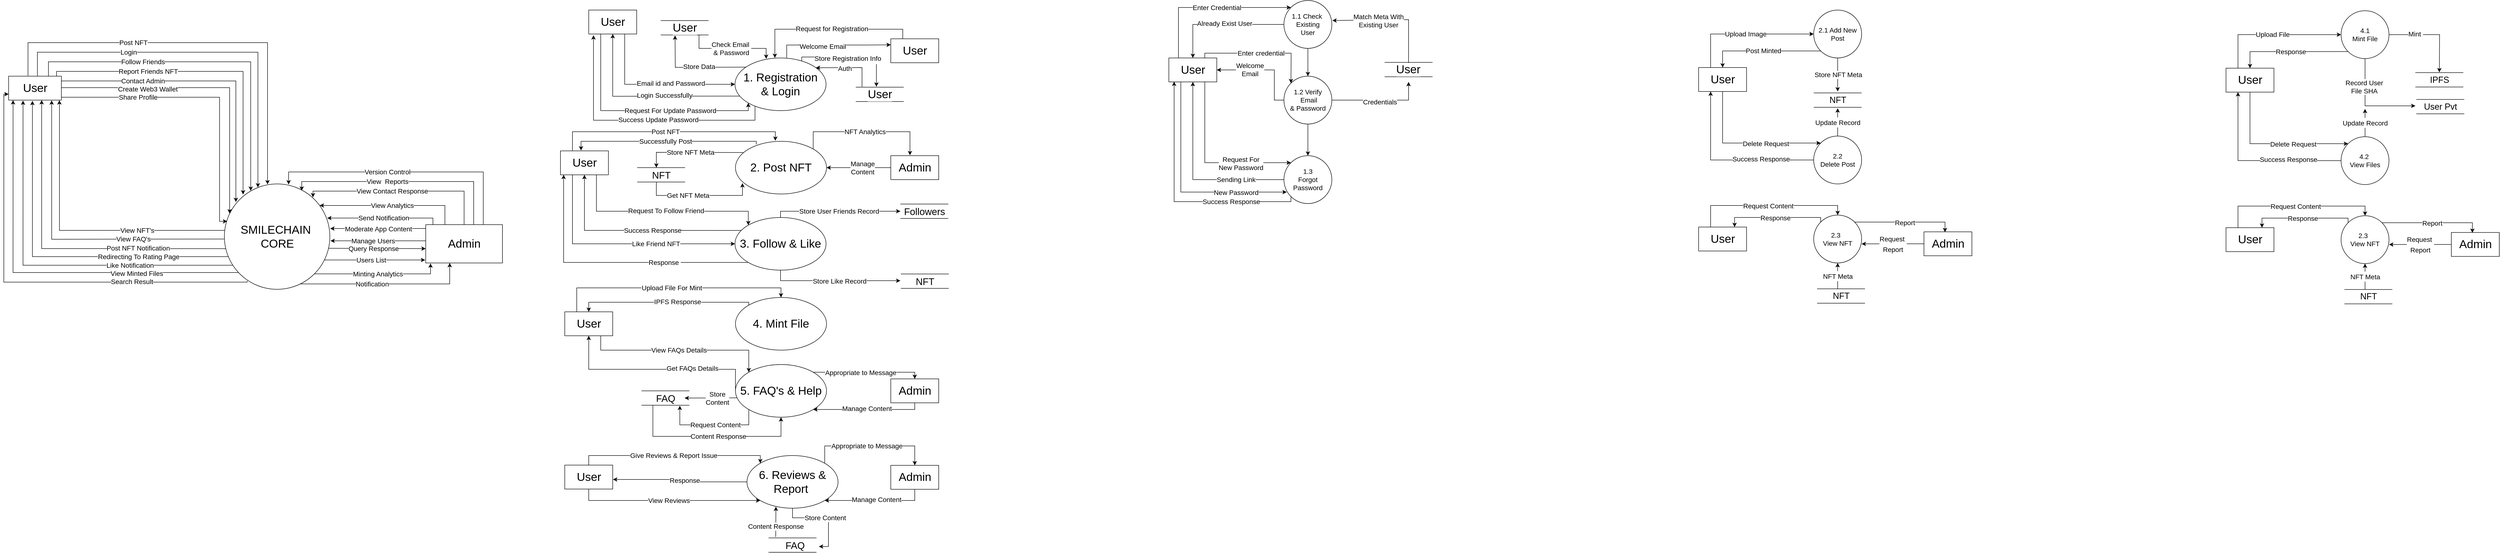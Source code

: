 <mxfile version="20.8.10" type="github">
  <diagram name="Page-1" id="5d7acffa-a066-3a61-03fe-96351882024d">
    <mxGraphModel dx="890" dy="379" grid="1" gridSize="10" guides="1" tooltips="1" connect="1" arrows="1" fold="1" page="1" pageScale="1" pageWidth="1100" pageHeight="850" background="#ffffff" math="0" shadow="0">
      <root>
        <mxCell id="0" />
        <mxCell id="1" parent="0" />
        <mxCell id="1QMK_9NGRWRiEumfAoep-103" value="View FAQ&#39;s" style="edgeStyle=orthogonalEdgeStyle;rounded=0;orthogonalLoop=1;jettySize=auto;html=1;exitX=0;exitY=0.5;exitDx=0;exitDy=0;entryX=0.816;entryY=1.011;entryDx=0;entryDy=0;entryPerimeter=0;fontSize=14;" edge="1" parent="1" target="1QMK_9NGRWRiEumfAoep-128">
          <mxGeometry x="-0.415" relative="1" as="geometry">
            <mxPoint x="490.0" y="578" as="sourcePoint" />
            <mxPoint x="129.98" y="292.85" as="targetPoint" />
            <mxPoint as="offset" />
          </mxGeometry>
        </mxCell>
        <mxCell id="1QMK_9NGRWRiEumfAoep-104" style="edgeStyle=orthogonalEdgeStyle;rounded=0;orthogonalLoop=1;jettySize=auto;html=1;fontSize=14;entryX=0.626;entryY=1;entryDx=0;entryDy=0;entryPerimeter=0;exitX=0.014;exitY=0.614;exitDx=0;exitDy=0;exitPerimeter=0;" edge="1" parent="1" source="1QMK_9NGRWRiEumfAoep-117" target="1QMK_9NGRWRiEumfAoep-128">
          <mxGeometry relative="1" as="geometry">
            <mxPoint x="300.0" y="558" as="targetPoint" />
            <mxPoint x="470" y="618" as="sourcePoint" />
            <Array as="points">
              <mxPoint x="470" y="598" />
              <mxPoint x="109" y="598" />
            </Array>
          </mxGeometry>
        </mxCell>
        <mxCell id="1QMK_9NGRWRiEumfAoep-105" value="Post NFT Notification" style="edgeLabel;html=1;align=center;verticalAlign=middle;resizable=0;points=[];fontSize=14;" vertex="1" connectable="0" parent="1QMK_9NGRWRiEumfAoep-104">
          <mxGeometry x="-0.481" y="-1" relative="1" as="geometry">
            <mxPoint x="-3" as="offset" />
          </mxGeometry>
        </mxCell>
        <mxCell id="1QMK_9NGRWRiEumfAoep-106" style="edgeStyle=orthogonalEdgeStyle;rounded=0;orthogonalLoop=1;jettySize=auto;html=1;exitX=0.038;exitY=0.69;exitDx=0;exitDy=0;entryX=0.451;entryY=1.03;entryDx=0;entryDy=0;entryPerimeter=0;fontSize=14;exitPerimeter=0;" edge="1" parent="1" source="1QMK_9NGRWRiEumfAoep-117" target="1QMK_9NGRWRiEumfAoep-128">
          <mxGeometry relative="1" as="geometry" />
        </mxCell>
        <mxCell id="1QMK_9NGRWRiEumfAoep-107" value="Redirecting To Rating Page" style="edgeLabel;html=1;align=center;verticalAlign=middle;resizable=0;points=[];fontSize=14;" vertex="1" connectable="0" parent="1QMK_9NGRWRiEumfAoep-106">
          <mxGeometry x="-0.449" relative="1" as="geometry">
            <mxPoint x="14" as="offset" />
          </mxGeometry>
        </mxCell>
        <mxCell id="1QMK_9NGRWRiEumfAoep-108" style="edgeStyle=orthogonalEdgeStyle;rounded=0;orthogonalLoop=1;jettySize=auto;html=1;exitX=0;exitY=1;exitDx=0;exitDy=0;entryX=0.084;entryY=1.003;entryDx=0;entryDy=0;entryPerimeter=0;fontSize=14;" edge="1" parent="1" source="1QMK_9NGRWRiEumfAoep-117" target="1QMK_9NGRWRiEumfAoep-128">
          <mxGeometry relative="1" as="geometry">
            <Array as="points">
              <mxPoint x="522" y="648" />
              <mxPoint x="49" y="648" />
            </Array>
          </mxGeometry>
        </mxCell>
        <mxCell id="1QMK_9NGRWRiEumfAoep-109" value="View Minted Files" style="edgeLabel;html=1;align=center;verticalAlign=middle;resizable=0;points=[];fontSize=14;" vertex="1" connectable="0" parent="1QMK_9NGRWRiEumfAoep-108">
          <mxGeometry x="-0.477" y="2" relative="1" as="geometry">
            <mxPoint as="offset" />
          </mxGeometry>
        </mxCell>
        <mxCell id="1QMK_9NGRWRiEumfAoep-110" style="edgeStyle=orthogonalEdgeStyle;rounded=0;orthogonalLoop=1;jettySize=auto;html=1;exitX=0.216;exitY=0.92;exitDx=0;exitDy=0;fontSize=14;entryX=0;entryY=0.75;entryDx=0;entryDy=0;exitPerimeter=0;" edge="1" parent="1" source="1QMK_9NGRWRiEumfAoep-117" target="1QMK_9NGRWRiEumfAoep-128">
          <mxGeometry relative="1" as="geometry">
            <mxPoint x="220" y="678.0" as="targetPoint" />
            <Array as="points">
              <mxPoint x="538" y="668" />
              <mxPoint x="30" y="668" />
              <mxPoint x="30" y="275" />
            </Array>
          </mxGeometry>
        </mxCell>
        <mxCell id="1QMK_9NGRWRiEumfAoep-111" value="Search Result" style="edgeLabel;html=1;align=center;verticalAlign=middle;resizable=0;points=[];fontSize=14;" vertex="1" connectable="0" parent="1QMK_9NGRWRiEumfAoep-110">
          <mxGeometry x="-0.467" y="-1" relative="1" as="geometry">
            <mxPoint as="offset" />
          </mxGeometry>
        </mxCell>
        <mxCell id="1QMK_9NGRWRiEumfAoep-112" style="edgeStyle=orthogonalEdgeStyle;rounded=0;orthogonalLoop=1;jettySize=auto;html=1;exitX=0.986;exitY=0.611;exitDx=0;exitDy=0;fontSize=14;exitPerimeter=0;entryX=-0.001;entryY=0.625;entryDx=0;entryDy=0;entryPerimeter=0;" edge="1" parent="1" source="1QMK_9NGRWRiEumfAoep-117" target="1QMK_9NGRWRiEumfAoep-137">
          <mxGeometry relative="1" as="geometry">
            <mxPoint x="890" y="618" as="targetPoint" />
            <Array as="points">
              <mxPoint x="720" y="597" />
            </Array>
          </mxGeometry>
        </mxCell>
        <mxCell id="1QMK_9NGRWRiEumfAoep-113" value="Query Response" style="edgeLabel;html=1;align=center;verticalAlign=middle;resizable=0;points=[];fontSize=14;" vertex="1" connectable="0" parent="1QMK_9NGRWRiEumfAoep-112">
          <mxGeometry x="-0.247" y="2" relative="1" as="geometry">
            <mxPoint x="17" y="2" as="offset" />
          </mxGeometry>
        </mxCell>
        <mxCell id="1QMK_9NGRWRiEumfAoep-114" style="edgeStyle=orthogonalEdgeStyle;rounded=0;orthogonalLoop=1;jettySize=auto;html=1;entryX=-0.007;entryY=0.922;entryDx=0;entryDy=0;entryPerimeter=0;fontSize=14;exitX=0.954;exitY=0.717;exitDx=0;exitDy=0;exitPerimeter=0;" edge="1" parent="1" source="1QMK_9NGRWRiEumfAoep-117" target="1QMK_9NGRWRiEumfAoep-137">
          <mxGeometry relative="1" as="geometry">
            <mxPoint x="740" y="648" as="sourcePoint" />
            <Array as="points">
              <mxPoint x="700" y="622" />
            </Array>
          </mxGeometry>
        </mxCell>
        <mxCell id="1QMK_9NGRWRiEumfAoep-115" value="Users List" style="edgeLabel;html=1;align=center;verticalAlign=middle;resizable=0;points=[];fontSize=14;" vertex="1" connectable="0" parent="1QMK_9NGRWRiEumfAoep-114">
          <mxGeometry x="-0.083" relative="1" as="geometry">
            <mxPoint as="offset" />
          </mxGeometry>
        </mxCell>
        <mxCell id="1QMK_9NGRWRiEumfAoep-116" value="Minting Analytics" style="edgeStyle=orthogonalEdgeStyle;rounded=0;orthogonalLoop=1;jettySize=auto;html=1;exitX=1;exitY=1;exitDx=0;exitDy=0;fontSize=14;entryX=0.057;entryY=1.011;entryDx=0;entryDy=0;entryPerimeter=0;" edge="1" parent="1" source="1QMK_9NGRWRiEumfAoep-117" target="1QMK_9NGRWRiEumfAoep-137">
          <mxGeometry relative="1" as="geometry">
            <mxPoint x="930" y="648" as="targetPoint" />
            <Array as="points">
              <mxPoint x="920" y="651" />
              <mxPoint x="920" y="629" />
            </Array>
          </mxGeometry>
        </mxCell>
        <mxCell id="1QMK_9NGRWRiEumfAoep-117" value="&lt;font style=&quot;font-size: 24px;&quot;&gt;SMILECHAIN&amp;nbsp;&lt;br&gt;CORE&lt;br&gt;&lt;/font&gt;" style="shape=ellipse;html=1;dashed=0;whitespace=wrap;aspect=fixed;perimeter=ellipsePerimeter;" vertex="1" parent="1">
          <mxGeometry x="490" y="463" width="220" height="220" as="geometry" />
        </mxCell>
        <mxCell id="1QMK_9NGRWRiEumfAoep-118" value="&lt;font style=&quot;font-size: 14px;&quot;&gt;Create Web3 Wallet&lt;/font&gt;" style="edgeStyle=orthogonalEdgeStyle;rounded=0;orthogonalLoop=1;jettySize=auto;html=1;fontSize=24;exitX=1;exitY=0.5;exitDx=0;exitDy=0;entryX=0.05;entryY=0.285;entryDx=0;entryDy=0;entryPerimeter=0;" edge="1" parent="1">
          <mxGeometry x="-0.413" relative="1" as="geometry">
            <Array as="points">
              <mxPoint x="501" y="262" />
            </Array>
            <mxPoint as="offset" />
            <mxPoint x="150" y="262.0" as="sourcePoint" />
            <mxPoint x="501" y="524.7" as="targetPoint" />
          </mxGeometry>
        </mxCell>
        <mxCell id="1QMK_9NGRWRiEumfAoep-119" value="Login" style="edgeStyle=orthogonalEdgeStyle;rounded=0;orthogonalLoop=1;jettySize=auto;html=1;exitX=0.25;exitY=0;exitDx=0;exitDy=0;fontSize=14;entryX=0.318;entryY=0.033;entryDx=0;entryDy=0;entryPerimeter=0;" edge="1" parent="1" source="1QMK_9NGRWRiEumfAoep-128" target="1QMK_9NGRWRiEumfAoep-117">
          <mxGeometry x="-0.339" relative="1" as="geometry">
            <mxPoint as="offset" />
            <mxPoint x="560" y="458" as="targetPoint" />
            <Array as="points">
              <mxPoint x="100" y="238" />
              <mxPoint x="100" y="188" />
              <mxPoint x="560" y="188" />
            </Array>
          </mxGeometry>
        </mxCell>
        <mxCell id="1QMK_9NGRWRiEumfAoep-120" style="edgeStyle=orthogonalEdgeStyle;rounded=0;orthogonalLoop=1;jettySize=auto;html=1;exitX=0.75;exitY=0;exitDx=0;exitDy=0;fontSize=14;entryX=0.236;entryY=0.065;entryDx=0;entryDy=0;entryPerimeter=0;" edge="1" parent="1">
          <mxGeometry relative="1" as="geometry">
            <mxPoint x="544.92" y="477.3" as="targetPoint" />
            <Array as="points">
              <mxPoint x="123" y="238" />
              <mxPoint x="123" y="208" />
              <mxPoint x="545" y="208" />
            </Array>
            <mxPoint x="125.5" y="238" as="sourcePoint" />
          </mxGeometry>
        </mxCell>
        <mxCell id="1QMK_9NGRWRiEumfAoep-121" value="Follow Friends" style="edgeLabel;html=1;align=center;verticalAlign=middle;resizable=0;points=[];fontSize=14;" vertex="1" connectable="0" parent="1QMK_9NGRWRiEumfAoep-120">
          <mxGeometry x="-0.001" y="1" relative="1" as="geometry">
            <mxPoint x="-132" y="1" as="offset" />
          </mxGeometry>
        </mxCell>
        <mxCell id="1QMK_9NGRWRiEumfAoep-122" style="edgeStyle=orthogonalEdgeStyle;rounded=0;orthogonalLoop=1;jettySize=auto;html=1;exitX=0.909;exitY=0;exitDx=0;exitDy=0;fontSize=14;exitPerimeter=0;" edge="1" parent="1" source="1QMK_9NGRWRiEumfAoep-128">
          <mxGeometry relative="1" as="geometry">
            <mxPoint x="150.11" y="254.9" as="sourcePoint" />
            <mxPoint x="529" y="485" as="targetPoint" />
            <Array as="points">
              <mxPoint x="140" y="228" />
              <mxPoint x="529" y="228" />
            </Array>
          </mxGeometry>
        </mxCell>
        <mxCell id="1QMK_9NGRWRiEumfAoep-123" value="Report Friends NFT" style="edgeLabel;html=1;align=center;verticalAlign=middle;resizable=0;points=[];fontSize=14;" vertex="1" connectable="0" parent="1QMK_9NGRWRiEumfAoep-122">
          <mxGeometry x="-0.118" y="2" relative="1" as="geometry">
            <mxPoint x="-89" y="2" as="offset" />
          </mxGeometry>
        </mxCell>
        <mxCell id="1QMK_9NGRWRiEumfAoep-124" value="&lt;font style=&quot;font-size: 14px;&quot;&gt;Contact Admin&lt;/font&gt;" style="edgeStyle=orthogonalEdgeStyle;rounded=0;orthogonalLoop=1;jettySize=auto;html=1;exitX=0.993;exitY=0.697;exitDx=0;exitDy=0;exitPerimeter=0;" edge="1" parent="1" source="1QMK_9NGRWRiEumfAoep-128">
          <mxGeometry x="-0.391" relative="1" as="geometry">
            <Array as="points">
              <mxPoint x="149" y="248" />
              <mxPoint x="514" y="248" />
            </Array>
            <mxPoint as="offset" />
            <mxPoint x="154" y="270.5" as="sourcePoint" />
            <mxPoint x="514" y="500.687" as="targetPoint" />
          </mxGeometry>
        </mxCell>
        <mxCell id="1QMK_9NGRWRiEumfAoep-125" value="Share Profile" style="edgeStyle=orthogonalEdgeStyle;rounded=0;orthogonalLoop=1;jettySize=auto;html=1;exitX=1;exitY=0.75;exitDx=0;exitDy=0;entryX=0.027;entryY=0.337;entryDx=0;entryDy=0;entryPerimeter=0;fontSize=14;" edge="1" parent="1">
          <mxGeometry x="-0.465" relative="1" as="geometry">
            <Array as="points">
              <mxPoint x="150" y="282" />
              <mxPoint x="480" y="282" />
              <mxPoint x="480" y="541" />
            </Array>
            <mxPoint x="150" y="279.5" as="sourcePoint" />
            <mxPoint x="495.94" y="541.14" as="targetPoint" />
            <mxPoint as="offset" />
          </mxGeometry>
        </mxCell>
        <mxCell id="1QMK_9NGRWRiEumfAoep-126" style="edgeStyle=orthogonalEdgeStyle;rounded=0;orthogonalLoop=1;jettySize=auto;html=1;exitX=0.367;exitY=-0.019;exitDx=0;exitDy=0;exitPerimeter=0;" edge="1" parent="1" source="1QMK_9NGRWRiEumfAoep-128">
          <mxGeometry relative="1" as="geometry">
            <mxPoint x="80" y="188" as="sourcePoint" />
            <mxPoint x="580" y="464" as="targetPoint" />
            <Array as="points">
              <mxPoint x="80" y="168" />
              <mxPoint x="580" y="168" />
            </Array>
          </mxGeometry>
        </mxCell>
        <mxCell id="1QMK_9NGRWRiEumfAoep-127" value="&lt;font style=&quot;font-size: 14px;&quot;&gt;Post NFT&lt;/font&gt;" style="edgeLabel;html=1;align=center;verticalAlign=middle;resizable=0;points=[];" vertex="1" connectable="0" parent="1QMK_9NGRWRiEumfAoep-126">
          <mxGeometry x="-0.088" y="2" relative="1" as="geometry">
            <mxPoint x="-106" y="2" as="offset" />
          </mxGeometry>
        </mxCell>
        <mxCell id="1QMK_9NGRWRiEumfAoep-128" value="&lt;font style=&quot;font-size: 24px;&quot;&gt;User&lt;/font&gt;" style="html=1;dashed=0;whitespace=wrap;" vertex="1" parent="1">
          <mxGeometry x="40" y="238" width="110" height="50" as="geometry" />
        </mxCell>
        <mxCell id="1QMK_9NGRWRiEumfAoep-129" value="&lt;font style=&quot;font-size: 14px;&quot;&gt;View&amp;nbsp; Reports&lt;/font&gt;" style="edgeStyle=orthogonalEdgeStyle;rounded=0;orthogonalLoop=1;jettySize=auto;html=1;exitX=0.5;exitY=0;exitDx=0;exitDy=0;entryX=0.733;entryY=0.064;entryDx=0;entryDy=0;entryPerimeter=0;" edge="1" parent="1" source="1QMK_9NGRWRiEumfAoep-137" target="1QMK_9NGRWRiEumfAoep-117">
          <mxGeometry x="0.189" relative="1" as="geometry">
            <mxPoint as="offset" />
            <Array as="points">
              <mxPoint x="1010" y="548" />
              <mxPoint x="1010" y="458" />
              <mxPoint x="651" y="458" />
            </Array>
          </mxGeometry>
        </mxCell>
        <mxCell id="1QMK_9NGRWRiEumfAoep-130" value="View Contact Response" style="edgeStyle=orthogonalEdgeStyle;rounded=0;orthogonalLoop=1;jettySize=auto;html=1;exitX=0.25;exitY=0;exitDx=0;exitDy=0;entryX=0.84;entryY=0.127;entryDx=0;entryDy=0;entryPerimeter=0;fontSize=14;" edge="1" parent="1" source="1QMK_9NGRWRiEumfAoep-137" target="1QMK_9NGRWRiEumfAoep-117">
          <mxGeometry x="0.187" relative="1" as="geometry">
            <Array as="points">
              <mxPoint x="990" y="548" />
              <mxPoint x="990" y="478" />
              <mxPoint x="675" y="478" />
            </Array>
            <mxPoint as="offset" />
          </mxGeometry>
        </mxCell>
        <mxCell id="1QMK_9NGRWRiEumfAoep-131" value="View Analytics" style="edgeStyle=orthogonalEdgeStyle;rounded=0;orthogonalLoop=1;jettySize=auto;html=1;exitX=0.25;exitY=0;exitDx=0;exitDy=0;fontSize=14;" edge="1" parent="1" source="1QMK_9NGRWRiEumfAoep-137" target="1QMK_9NGRWRiEumfAoep-117">
          <mxGeometry x="-0.004" relative="1" as="geometry">
            <Array as="points">
              <mxPoint x="950" y="508" />
            </Array>
            <mxPoint as="offset" />
          </mxGeometry>
        </mxCell>
        <mxCell id="1QMK_9NGRWRiEumfAoep-132" value="Send Notification" style="edgeStyle=orthogonalEdgeStyle;rounded=0;orthogonalLoop=1;jettySize=auto;html=1;exitX=0.094;exitY=0.021;exitDx=0;exitDy=0;entryX=0.975;entryY=0.324;entryDx=0;entryDy=0;entryPerimeter=0;fontSize=14;exitPerimeter=0;" edge="1" parent="1" source="1QMK_9NGRWRiEumfAoep-137" target="1QMK_9NGRWRiEumfAoep-117">
          <mxGeometry relative="1" as="geometry">
            <Array as="points">
              <mxPoint x="925" y="534" />
            </Array>
          </mxGeometry>
        </mxCell>
        <mxCell id="1QMK_9NGRWRiEumfAoep-133" value="Moderate App Content" style="edgeStyle=orthogonalEdgeStyle;rounded=0;orthogonalLoop=1;jettySize=auto;html=1;exitX=0.001;exitY=0.1;exitDx=0;exitDy=0;entryX=1.003;entryY=0.428;entryDx=0;entryDy=0;entryPerimeter=0;fontSize=14;exitPerimeter=0;" edge="1" parent="1" source="1QMK_9NGRWRiEumfAoep-137">
          <mxGeometry relative="1" as="geometry">
            <Array as="points" />
            <mxPoint x="909.52" y="560.68" as="sourcePoint" />
            <mxPoint x="710.66" y="556.16" as="targetPoint" />
          </mxGeometry>
        </mxCell>
        <mxCell id="1QMK_9NGRWRiEumfAoep-134" value="Version Control" style="edgeStyle=orthogonalEdgeStyle;rounded=0;orthogonalLoop=1;jettySize=auto;html=1;exitX=0.75;exitY=0;exitDx=0;exitDy=0;entryX=0.609;entryY=0.005;entryDx=0;entryDy=0;entryPerimeter=0;fontSize=14;" edge="1" parent="1" source="1QMK_9NGRWRiEumfAoep-137" target="1QMK_9NGRWRiEumfAoep-117">
          <mxGeometry x="0.144" relative="1" as="geometry">
            <Array as="points">
              <mxPoint x="1030" y="438" />
              <mxPoint x="624" y="438" />
            </Array>
            <mxPoint as="offset" />
          </mxGeometry>
        </mxCell>
        <mxCell id="1QMK_9NGRWRiEumfAoep-135" style="edgeStyle=orthogonalEdgeStyle;rounded=0;orthogonalLoop=1;jettySize=auto;html=1;exitX=0;exitY=0.5;exitDx=0;exitDy=0;entryX=1.006;entryY=0.54;entryDx=0;entryDy=0;entryPerimeter=0;fontSize=14;" edge="1" parent="1" source="1QMK_9NGRWRiEumfAoep-137" target="1QMK_9NGRWRiEumfAoep-117">
          <mxGeometry relative="1" as="geometry">
            <Array as="points">
              <mxPoint x="910" y="582" />
            </Array>
          </mxGeometry>
        </mxCell>
        <mxCell id="1QMK_9NGRWRiEumfAoep-136" value="Manage Users" style="edgeLabel;html=1;align=center;verticalAlign=middle;resizable=0;points=[];fontSize=14;" vertex="1" connectable="0" parent="1QMK_9NGRWRiEumfAoep-135">
          <mxGeometry x="0.137" relative="1" as="geometry">
            <mxPoint as="offset" />
          </mxGeometry>
        </mxCell>
        <mxCell id="1QMK_9NGRWRiEumfAoep-137" value="&lt;span style=&quot;font-size: 24px;&quot;&gt;Admin&lt;/span&gt;" style="html=1;dashed=0;whitespace=wrap;" vertex="1" parent="1">
          <mxGeometry x="910" y="548" width="160" height="80" as="geometry" />
        </mxCell>
        <mxCell id="1QMK_9NGRWRiEumfAoep-138" style="edgeStyle=orthogonalEdgeStyle;rounded=0;orthogonalLoop=1;jettySize=auto;html=1;exitX=0.038;exitY=0.69;exitDx=0;exitDy=0;entryX=0.273;entryY=1.019;entryDx=0;entryDy=0;entryPerimeter=0;fontSize=14;exitPerimeter=0;" edge="1" parent="1" target="1QMK_9NGRWRiEumfAoep-128">
          <mxGeometry relative="1" as="geometry">
            <mxPoint x="507.36" y="632.8" as="sourcePoint" />
            <mxPoint x="98.61" y="307.5" as="targetPoint" />
            <Array as="points">
              <mxPoint x="70" y="633" />
            </Array>
          </mxGeometry>
        </mxCell>
        <mxCell id="1QMK_9NGRWRiEumfAoep-139" value="Like Notification" style="edgeLabel;html=1;align=center;verticalAlign=middle;resizable=0;points=[];fontSize=14;" vertex="1" connectable="0" parent="1QMK_9NGRWRiEumfAoep-138">
          <mxGeometry x="-0.449" relative="1" as="geometry">
            <mxPoint as="offset" />
          </mxGeometry>
        </mxCell>
        <mxCell id="1QMK_9NGRWRiEumfAoep-140" value="View NFT&#39;s" style="edgeStyle=orthogonalEdgeStyle;rounded=0;orthogonalLoop=1;jettySize=auto;html=1;exitX=0;exitY=0.5;exitDx=0;exitDy=0;entryX=0.961;entryY=1.006;entryDx=0;entryDy=0;entryPerimeter=0;fontSize=14;" edge="1" parent="1" target="1QMK_9NGRWRiEumfAoep-128">
          <mxGeometry x="-0.407" relative="1" as="geometry">
            <mxPoint x="491.0" y="560" as="sourcePoint" />
            <mxPoint x="130.76" y="270.55" as="targetPoint" />
            <mxPoint as="offset" />
            <Array as="points">
              <mxPoint x="146" y="560" />
              <mxPoint x="146" y="298" />
            </Array>
          </mxGeometry>
        </mxCell>
        <mxCell id="1QMK_9NGRWRiEumfAoep-141" style="edgeStyle=orthogonalEdgeStyle;rounded=0;orthogonalLoop=1;jettySize=auto;html=1;exitX=0.719;exitY=0.949;exitDx=0;exitDy=0;fontSize=14;exitPerimeter=0;" edge="1" parent="1" source="1QMK_9NGRWRiEumfAoep-117">
          <mxGeometry relative="1" as="geometry">
            <mxPoint x="650.6" y="672" as="sourcePoint" />
            <mxPoint x="960" y="628" as="targetPoint" />
            <Array as="points">
              <mxPoint x="960" y="672" />
            </Array>
          </mxGeometry>
        </mxCell>
        <mxCell id="1QMK_9NGRWRiEumfAoep-142" value="Notification" style="edgeLabel;html=1;align=center;verticalAlign=middle;resizable=0;points=[];fontSize=14;" vertex="1" connectable="0" parent="1QMK_9NGRWRiEumfAoep-141">
          <mxGeometry x="-0.159" relative="1" as="geometry">
            <mxPoint as="offset" />
          </mxGeometry>
        </mxCell>
        <mxCell id="1QMK_9NGRWRiEumfAoep-147" style="edgeStyle=orthogonalEdgeStyle;rounded=0;orthogonalLoop=1;jettySize=auto;html=1;entryX=0.5;entryY=1;entryDx=0;entryDy=0;fontSize=14;exitX=0.053;exitY=0.724;exitDx=0;exitDy=0;exitPerimeter=0;" edge="1" parent="1" source="1QMK_9NGRWRiEumfAoep-143" target="1QMK_9NGRWRiEumfAoep-144">
          <mxGeometry relative="1" as="geometry">
            <mxPoint x="1550" y="310" as="sourcePoint" />
            <Array as="points">
              <mxPoint x="1550" y="280" />
              <mxPoint x="1300" y="280" />
            </Array>
          </mxGeometry>
        </mxCell>
        <mxCell id="1QMK_9NGRWRiEumfAoep-148" value="Login Successfully" style="edgeLabel;html=1;align=center;verticalAlign=middle;resizable=0;points=[];fontSize=14;" vertex="1" connectable="0" parent="1QMK_9NGRWRiEumfAoep-147">
          <mxGeometry x="-0.206" y="-2" relative="1" as="geometry">
            <mxPoint as="offset" />
          </mxGeometry>
        </mxCell>
        <mxCell id="1QMK_9NGRWRiEumfAoep-151" style="edgeStyle=orthogonalEdgeStyle;rounded=0;orthogonalLoop=1;jettySize=auto;html=1;exitX=0;exitY=0;exitDx=0;exitDy=0;fontSize=14;" edge="1" parent="1">
          <mxGeometry relative="1" as="geometry">
            <mxPoint x="1430" y="153" as="targetPoint" />
            <mxPoint x="1582.81" y="219.118" as="sourcePoint" />
          </mxGeometry>
        </mxCell>
        <mxCell id="1QMK_9NGRWRiEumfAoep-153" value="Store Data" style="edgeLabel;html=1;align=center;verticalAlign=middle;resizable=0;points=[];fontSize=14;" vertex="1" connectable="0" parent="1QMK_9NGRWRiEumfAoep-151">
          <mxGeometry x="-0.056" y="-2" relative="1" as="geometry">
            <mxPoint as="offset" />
          </mxGeometry>
        </mxCell>
        <mxCell id="1QMK_9NGRWRiEumfAoep-155" value="&lt;span style=&quot;font-size: 14px;&quot;&gt;Welcome Email&lt;/span&gt;" style="edgeStyle=orthogonalEdgeStyle;rounded=0;orthogonalLoop=1;jettySize=auto;html=1;fontSize=24;exitX=0.568;exitY=-0.002;exitDx=0;exitDy=0;exitPerimeter=0;entryX=0;entryY=0.25;entryDx=0;entryDy=0;" edge="1" parent="1" source="1QMK_9NGRWRiEumfAoep-143" target="1QMK_9NGRWRiEumfAoep-154">
          <mxGeometry x="-0.162" relative="1" as="geometry">
            <mxPoint x="1840" y="250" as="sourcePoint" />
            <mxPoint x="1830" y="250" as="targetPoint" />
            <Array as="points">
              <mxPoint x="1663" y="173" />
              <mxPoint x="1830" y="173" />
            </Array>
            <mxPoint as="offset" />
          </mxGeometry>
        </mxCell>
        <mxCell id="1QMK_9NGRWRiEumfAoep-163" style="edgeStyle=orthogonalEdgeStyle;rounded=0;orthogonalLoop=1;jettySize=auto;html=1;exitX=0.22;exitY=0.912;exitDx=0;exitDy=0;entryX=0.099;entryY=1.052;entryDx=0;entryDy=0;entryPerimeter=0;fontSize=14;exitPerimeter=0;" edge="1" parent="1" source="1QMK_9NGRWRiEumfAoep-143" target="1QMK_9NGRWRiEumfAoep-144">
          <mxGeometry relative="1" as="geometry">
            <Array as="points">
              <mxPoint x="1597" y="330" />
              <mxPoint x="1260" y="330" />
            </Array>
          </mxGeometry>
        </mxCell>
        <mxCell id="1QMK_9NGRWRiEumfAoep-164" value="Success Update Password" style="edgeLabel;html=1;align=center;verticalAlign=middle;resizable=0;points=[];fontSize=14;" vertex="1" connectable="0" parent="1QMK_9NGRWRiEumfAoep-163">
          <mxGeometry x="-0.148" y="-1" relative="1" as="geometry">
            <mxPoint as="offset" />
          </mxGeometry>
        </mxCell>
        <mxCell id="1QMK_9NGRWRiEumfAoep-143" value="&lt;font style=&quot;font-size: 24px;&quot;&gt;1. Registration&lt;br&gt;&amp;amp; Login&lt;/font&gt;" style="ellipse;whiteSpace=wrap;html=1;fontSize=14;" vertex="1" parent="1">
          <mxGeometry x="1555" y="200" width="190" height="110" as="geometry" />
        </mxCell>
        <mxCell id="1QMK_9NGRWRiEumfAoep-145" style="edgeStyle=orthogonalEdgeStyle;rounded=0;orthogonalLoop=1;jettySize=auto;html=1;exitX=0.75;exitY=1;exitDx=0;exitDy=0;entryX=0;entryY=0.5;entryDx=0;entryDy=0;fontSize=24;" edge="1" parent="1" source="1QMK_9NGRWRiEumfAoep-144" target="1QMK_9NGRWRiEumfAoep-143">
          <mxGeometry relative="1" as="geometry" />
        </mxCell>
        <mxCell id="1QMK_9NGRWRiEumfAoep-146" value="&lt;font style=&quot;font-size: 14px;&quot;&gt;Email id and Password&lt;/font&gt;" style="edgeLabel;html=1;align=center;verticalAlign=middle;resizable=0;points=[];fontSize=24;" vertex="1" connectable="0" parent="1QMK_9NGRWRiEumfAoep-145">
          <mxGeometry x="0.161" y="1" relative="1" as="geometry">
            <mxPoint x="6" y="-4" as="offset" />
          </mxGeometry>
        </mxCell>
        <mxCell id="1QMK_9NGRWRiEumfAoep-162" value="Request For Update Password" style="edgeStyle=orthogonalEdgeStyle;rounded=0;orthogonalLoop=1;jettySize=auto;html=1;exitX=0.25;exitY=1;exitDx=0;exitDy=0;entryX=0;entryY=1;entryDx=0;entryDy=0;fontSize=14;" edge="1" parent="1" source="1QMK_9NGRWRiEumfAoep-144" target="1QMK_9NGRWRiEumfAoep-143">
          <mxGeometry x="0.261" relative="1" as="geometry">
            <Array as="points">
              <mxPoint x="1275" y="310" />
              <mxPoint x="1583" y="310" />
            </Array>
            <mxPoint as="offset" />
          </mxGeometry>
        </mxCell>
        <mxCell id="1QMK_9NGRWRiEumfAoep-144" value="User" style="html=1;dashed=0;whitespace=wrap;fontSize=24;" vertex="1" parent="1">
          <mxGeometry x="1250" y="100" width="100" height="50" as="geometry" />
        </mxCell>
        <mxCell id="1QMK_9NGRWRiEumfAoep-150" value="&lt;font style=&quot;font-size: 24px;&quot;&gt;User&lt;/font&gt;" style="shape=link;html=1;rounded=0;fontSize=14;width=30;" edge="1" parent="1">
          <mxGeometry x="-0.002" width="100" relative="1" as="geometry">
            <mxPoint x="1400" y="137" as="sourcePoint" />
            <mxPoint x="1500" y="137" as="targetPoint" />
            <mxPoint as="offset" />
          </mxGeometry>
        </mxCell>
        <mxCell id="1QMK_9NGRWRiEumfAoep-152" value="Check Email&amp;nbsp;&lt;br&gt;&amp;amp; Password" style="endArrow=classic;html=1;rounded=0;fontSize=14;entryX=0.343;entryY=0.016;entryDx=0;entryDy=0;entryPerimeter=0;" edge="1" parent="1" target="1QMK_9NGRWRiEumfAoep-143">
          <mxGeometry width="50" height="50" relative="1" as="geometry">
            <mxPoint x="1480" y="152" as="sourcePoint" />
            <mxPoint x="1500" y="192" as="targetPoint" />
            <Array as="points">
              <mxPoint x="1480" y="180" />
              <mxPoint x="1550" y="180" />
              <mxPoint x="1620" y="180" />
              <mxPoint x="1620" y="190" />
            </Array>
          </mxGeometry>
        </mxCell>
        <mxCell id="1QMK_9NGRWRiEumfAoep-156" style="edgeStyle=orthogonalEdgeStyle;rounded=0;orthogonalLoop=1;jettySize=auto;html=1;exitX=0.25;exitY=0;exitDx=0;exitDy=0;entryX=0.438;entryY=-0.001;entryDx=0;entryDy=0;entryPerimeter=0;fontSize=14;" edge="1" parent="1" source="1QMK_9NGRWRiEumfAoep-154" target="1QMK_9NGRWRiEumfAoep-143">
          <mxGeometry relative="1" as="geometry" />
        </mxCell>
        <mxCell id="1QMK_9NGRWRiEumfAoep-157" value="Request for Registration" style="edgeLabel;html=1;align=center;verticalAlign=middle;resizable=0;points=[];fontSize=14;" vertex="1" connectable="0" parent="1QMK_9NGRWRiEumfAoep-156">
          <mxGeometry x="-0.031" y="-1" relative="1" as="geometry">
            <mxPoint as="offset" />
          </mxGeometry>
        </mxCell>
        <mxCell id="1QMK_9NGRWRiEumfAoep-154" value="User" style="html=1;dashed=0;whitespace=wrap;fontSize=24;" vertex="1" parent="1">
          <mxGeometry x="1880" y="160" width="100" height="50" as="geometry" />
        </mxCell>
        <mxCell id="1QMK_9NGRWRiEumfAoep-158" value="&lt;font style=&quot;font-size: 24px;&quot;&gt;User&lt;/font&gt;" style="shape=link;html=1;rounded=0;fontSize=14;width=30;" edge="1" parent="1">
          <mxGeometry x="-0.002" width="100" relative="1" as="geometry">
            <mxPoint x="1807" y="276" as="sourcePoint" />
            <mxPoint x="1907" y="276" as="targetPoint" />
            <mxPoint as="offset" />
          </mxGeometry>
        </mxCell>
        <mxCell id="1QMK_9NGRWRiEumfAoep-159" value="" style="endArrow=classic;html=1;rounded=0;fontSize=14;entryX=0.888;entryY=0.186;entryDx=0;entryDy=0;entryPerimeter=0;" edge="1" parent="1" target="1QMK_9NGRWRiEumfAoep-143">
          <mxGeometry width="50" height="50" relative="1" as="geometry">
            <mxPoint x="1820" y="260" as="sourcePoint" />
            <mxPoint x="1730" y="220.0" as="targetPoint" />
            <Array as="points">
              <mxPoint x="1820" y="240" />
              <mxPoint x="1820" y="220" />
            </Array>
          </mxGeometry>
        </mxCell>
        <mxCell id="1QMK_9NGRWRiEumfAoep-160" value="Auth" style="edgeLabel;html=1;align=center;verticalAlign=middle;resizable=0;points=[];fontSize=14;" vertex="1" connectable="0" parent="1QMK_9NGRWRiEumfAoep-159">
          <mxGeometry x="-0.015" relative="1" as="geometry">
            <mxPoint x="-9" y="2" as="offset" />
          </mxGeometry>
        </mxCell>
        <mxCell id="1QMK_9NGRWRiEumfAoep-161" value="&lt;span style=&quot;font-size: 14px;&quot;&gt;Store Registration Info&lt;/span&gt;" style="edgeStyle=orthogonalEdgeStyle;rounded=0;orthogonalLoop=1;jettySize=auto;html=1;fontSize=24;exitX=0.733;exitY=0.057;exitDx=0;exitDy=0;exitPerimeter=0;" edge="1" parent="1" source="1QMK_9NGRWRiEumfAoep-143">
          <mxGeometry x="-0.08" relative="1" as="geometry">
            <mxPoint x="1694.65" y="201.96" as="sourcePoint" />
            <mxPoint x="1850" y="260" as="targetPoint" />
            <Array as="points">
              <mxPoint x="1694" y="198" />
              <mxPoint x="1850" y="198" />
            </Array>
            <mxPoint as="offset" />
          </mxGeometry>
        </mxCell>
        <mxCell id="1QMK_9NGRWRiEumfAoep-187" style="edgeStyle=orthogonalEdgeStyle;rounded=0;orthogonalLoop=1;jettySize=auto;html=1;exitX=0.069;exitY=0.246;exitDx=0;exitDy=0;entryX=0.5;entryY=1;entryDx=0;entryDy=0;fontSize=14;exitPerimeter=0;" edge="1" parent="1" source="1QMK_9NGRWRiEumfAoep-165" target="1QMK_9NGRWRiEumfAoep-171">
          <mxGeometry relative="1" as="geometry">
            <Array as="points">
              <mxPoint x="1555" y="560" />
              <mxPoint x="1241" y="560" />
            </Array>
          </mxGeometry>
        </mxCell>
        <mxCell id="1QMK_9NGRWRiEumfAoep-188" value="Success Response" style="edgeLabel;html=1;align=center;verticalAlign=middle;resizable=0;points=[];fontSize=14;" vertex="1" connectable="0" parent="1QMK_9NGRWRiEumfAoep-187">
          <mxGeometry x="-0.165" relative="1" as="geometry">
            <mxPoint as="offset" />
          </mxGeometry>
        </mxCell>
        <mxCell id="1QMK_9NGRWRiEumfAoep-190" style="edgeStyle=orthogonalEdgeStyle;rounded=0;orthogonalLoop=1;jettySize=auto;html=1;exitX=0;exitY=1;exitDx=0;exitDy=0;entryX=0.066;entryY=0.997;entryDx=0;entryDy=0;entryPerimeter=0;fontSize=14;" edge="1" parent="1" source="1QMK_9NGRWRiEumfAoep-165" target="1QMK_9NGRWRiEumfAoep-171">
          <mxGeometry relative="1" as="geometry" />
        </mxCell>
        <mxCell id="1QMK_9NGRWRiEumfAoep-191" value="Response&amp;nbsp;" style="edgeLabel;html=1;align=center;verticalAlign=middle;resizable=0;points=[];fontSize=14;" vertex="1" connectable="0" parent="1QMK_9NGRWRiEumfAoep-190">
          <mxGeometry x="-0.382" relative="1" as="geometry">
            <mxPoint as="offset" />
          </mxGeometry>
        </mxCell>
        <mxCell id="1QMK_9NGRWRiEumfAoep-193" style="edgeStyle=orthogonalEdgeStyle;rounded=0;orthogonalLoop=1;jettySize=auto;html=1;exitX=0.5;exitY=0;exitDx=0;exitDy=0;fontSize=14;" edge="1" parent="1" source="1QMK_9NGRWRiEumfAoep-165">
          <mxGeometry relative="1" as="geometry">
            <mxPoint x="1900" y="520" as="targetPoint" />
            <mxPoint x="1650" y="527" as="sourcePoint" />
            <Array as="points">
              <mxPoint x="1650" y="520" />
              <mxPoint x="1900" y="520" />
            </Array>
          </mxGeometry>
        </mxCell>
        <mxCell id="1QMK_9NGRWRiEumfAoep-194" value="Store User Friends Record" style="edgeLabel;html=1;align=center;verticalAlign=middle;resizable=0;points=[];fontSize=14;" vertex="1" connectable="0" parent="1QMK_9NGRWRiEumfAoep-193">
          <mxGeometry x="0.027" relative="1" as="geometry">
            <mxPoint as="offset" />
          </mxGeometry>
        </mxCell>
        <mxCell id="1QMK_9NGRWRiEumfAoep-198" style="edgeStyle=orthogonalEdgeStyle;rounded=0;orthogonalLoop=1;jettySize=auto;html=1;exitX=0.5;exitY=1;exitDx=0;exitDy=0;fontSize=14;" edge="1" parent="1">
          <mxGeometry relative="1" as="geometry">
            <mxPoint x="1900" y="665" as="targetPoint" />
            <mxPoint x="1650" y="642" as="sourcePoint" />
            <Array as="points">
              <mxPoint x="1650" y="665" />
              <mxPoint x="1900" y="665" />
            </Array>
          </mxGeometry>
        </mxCell>
        <mxCell id="1QMK_9NGRWRiEumfAoep-165" value="&lt;span style=&quot;font-size: 24px;&quot;&gt;3. Follow &amp;amp; Like&lt;/span&gt;" style="ellipse;whiteSpace=wrap;html=1;fontSize=14;" vertex="1" parent="1">
          <mxGeometry x="1555" y="533" width="190" height="110" as="geometry" />
        </mxCell>
        <mxCell id="1QMK_9NGRWRiEumfAoep-174" value="Successfully Post" style="edgeStyle=orthogonalEdgeStyle;rounded=0;orthogonalLoop=1;jettySize=auto;html=1;exitX=0.229;exitY=0.056;exitDx=0;exitDy=0;entryX=0.429;entryY=-0.018;entryDx=0;entryDy=0;entryPerimeter=0;fontSize=14;exitPerimeter=0;" edge="1" parent="1" source="1QMK_9NGRWRiEumfAoep-166" target="1QMK_9NGRWRiEumfAoep-171">
          <mxGeometry relative="1" as="geometry">
            <Array as="points">
              <mxPoint x="1600" y="374" />
              <mxPoint x="1234" y="374" />
            </Array>
          </mxGeometry>
        </mxCell>
        <mxCell id="1QMK_9NGRWRiEumfAoep-176" style="edgeStyle=orthogonalEdgeStyle;rounded=0;orthogonalLoop=1;jettySize=auto;html=1;exitX=0.085;exitY=0.213;exitDx=0;exitDy=0;fontSize=20;exitPerimeter=0;" edge="1" parent="1" source="1QMK_9NGRWRiEumfAoep-166">
          <mxGeometry relative="1" as="geometry">
            <mxPoint x="1391" y="429" as="targetPoint" />
            <Array as="points">
              <mxPoint x="1556" y="397" />
              <mxPoint x="1391" y="397" />
            </Array>
          </mxGeometry>
        </mxCell>
        <mxCell id="1QMK_9NGRWRiEumfAoep-177" value="&lt;font style=&quot;font-size: 14px;&quot;&gt;Store NFT Meta&lt;/font&gt;" style="edgeLabel;html=1;align=center;verticalAlign=middle;resizable=0;points=[];fontSize=20;" vertex="1" connectable="0" parent="1QMK_9NGRWRiEumfAoep-176">
          <mxGeometry x="0.132" y="2" relative="1" as="geometry">
            <mxPoint x="10" y="-5" as="offset" />
          </mxGeometry>
        </mxCell>
        <mxCell id="1QMK_9NGRWRiEumfAoep-182" value="NFT Analytics" style="edgeStyle=orthogonalEdgeStyle;rounded=0;orthogonalLoop=1;jettySize=auto;html=1;exitX=1;exitY=0;exitDx=0;exitDy=0;entryX=0.395;entryY=-0.019;entryDx=0;entryDy=0;fontSize=14;entryPerimeter=0;" edge="1" parent="1" source="1QMK_9NGRWRiEumfAoep-166" target="1QMK_9NGRWRiEumfAoep-181">
          <mxGeometry relative="1" as="geometry">
            <Array as="points">
              <mxPoint x="1718" y="354" />
              <mxPoint x="1920" y="354" />
              <mxPoint x="1920" y="403" />
            </Array>
          </mxGeometry>
        </mxCell>
        <mxCell id="1QMK_9NGRWRiEumfAoep-166" value="&lt;span style=&quot;font-size: 24px;&quot;&gt;2. Post NFT&lt;/span&gt;" style="ellipse;whiteSpace=wrap;html=1;fontSize=14;" vertex="1" parent="1">
          <mxGeometry x="1556" y="374" width="190" height="110" as="geometry" />
        </mxCell>
        <mxCell id="1QMK_9NGRWRiEumfAoep-202" style="edgeStyle=orthogonalEdgeStyle;rounded=0;orthogonalLoop=1;jettySize=auto;html=1;exitX=0;exitY=0;exitDx=0;exitDy=0;entryX=0.5;entryY=0;entryDx=0;entryDy=0;fontSize=14;" edge="1" parent="1" source="1QMK_9NGRWRiEumfAoep-167" target="1QMK_9NGRWRiEumfAoep-200">
          <mxGeometry relative="1" as="geometry">
            <Array as="points">
              <mxPoint x="1584" y="710" />
              <mxPoint x="1250" y="710" />
            </Array>
          </mxGeometry>
        </mxCell>
        <mxCell id="1QMK_9NGRWRiEumfAoep-203" value="IPFS Response" style="edgeLabel;html=1;align=center;verticalAlign=middle;resizable=0;points=[];fontSize=14;" vertex="1" connectable="0" parent="1QMK_9NGRWRiEumfAoep-202">
          <mxGeometry x="-0.14" y="-1" relative="1" as="geometry">
            <mxPoint as="offset" />
          </mxGeometry>
        </mxCell>
        <mxCell id="1QMK_9NGRWRiEumfAoep-167" value="&lt;span style=&quot;font-size: 24px;&quot;&gt;4. Mint File&lt;/span&gt;" style="ellipse;whiteSpace=wrap;html=1;fontSize=14;" vertex="1" parent="1">
          <mxGeometry x="1556" y="700" width="190" height="110" as="geometry" />
        </mxCell>
        <mxCell id="1QMK_9NGRWRiEumfAoep-205" style="edgeStyle=orthogonalEdgeStyle;rounded=0;orthogonalLoop=1;jettySize=auto;html=1;exitX=0;exitY=0.5;exitDx=0;exitDy=0;entryX=0.5;entryY=1;entryDx=0;entryDy=0;fontSize=14;" edge="1" parent="1" source="1QMK_9NGRWRiEumfAoep-168" target="1QMK_9NGRWRiEumfAoep-200">
          <mxGeometry relative="1" as="geometry">
            <Array as="points">
              <mxPoint x="1556" y="850" />
              <mxPoint x="1250" y="850" />
            </Array>
          </mxGeometry>
        </mxCell>
        <mxCell id="1QMK_9NGRWRiEumfAoep-206" value="Get FAQs Details" style="edgeLabel;html=1;align=center;verticalAlign=middle;resizable=0;points=[];fontSize=14;" vertex="1" connectable="0" parent="1QMK_9NGRWRiEumfAoep-205">
          <mxGeometry x="-0.358" y="-2" relative="1" as="geometry">
            <mxPoint as="offset" />
          </mxGeometry>
        </mxCell>
        <mxCell id="1QMK_9NGRWRiEumfAoep-210" style="edgeStyle=orthogonalEdgeStyle;rounded=0;orthogonalLoop=1;jettySize=auto;html=1;exitX=0;exitY=1;exitDx=0;exitDy=0;fontSize=14;" edge="1" parent="1">
          <mxGeometry relative="1" as="geometry">
            <mxPoint x="1440" y="926" as="targetPoint" />
            <mxPoint x="1583.825" y="929.891" as="sourcePoint" />
            <Array as="points">
              <mxPoint x="1584" y="966" />
              <mxPoint x="1440" y="966" />
            </Array>
          </mxGeometry>
        </mxCell>
        <mxCell id="1QMK_9NGRWRiEumfAoep-211" value="Request Content" style="edgeLabel;html=1;align=center;verticalAlign=middle;resizable=0;points=[];fontSize=14;" vertex="1" connectable="0" parent="1QMK_9NGRWRiEumfAoep-210">
          <mxGeometry x="-0.035" relative="1" as="geometry">
            <mxPoint as="offset" />
          </mxGeometry>
        </mxCell>
        <mxCell id="1QMK_9NGRWRiEumfAoep-212" style="edgeStyle=orthogonalEdgeStyle;rounded=0;orthogonalLoop=1;jettySize=auto;html=1;exitX=0.018;exitY=0.633;exitDx=0;exitDy=0;fontSize=14;exitPerimeter=0;" edge="1" parent="1" source="1QMK_9NGRWRiEumfAoep-168">
          <mxGeometry relative="1" as="geometry">
            <mxPoint x="1450" y="910" as="targetPoint" />
            <Array as="points">
              <mxPoint x="1556" y="910" />
            </Array>
          </mxGeometry>
        </mxCell>
        <mxCell id="1QMK_9NGRWRiEumfAoep-213" value="Store&lt;br&gt;Content" style="edgeLabel;html=1;align=center;verticalAlign=middle;resizable=0;points=[];fontSize=14;" vertex="1" connectable="0" parent="1QMK_9NGRWRiEumfAoep-212">
          <mxGeometry x="-0.23" relative="1" as="geometry">
            <mxPoint as="offset" />
          </mxGeometry>
        </mxCell>
        <mxCell id="1QMK_9NGRWRiEumfAoep-219" style="edgeStyle=orthogonalEdgeStyle;rounded=0;orthogonalLoop=1;jettySize=auto;html=1;exitX=1;exitY=0;exitDx=0;exitDy=0;entryX=0.5;entryY=0;entryDx=0;entryDy=0;fontSize=14;" edge="1" parent="1" source="1QMK_9NGRWRiEumfAoep-168" target="1QMK_9NGRWRiEumfAoep-216">
          <mxGeometry relative="1" as="geometry">
            <Array as="points">
              <mxPoint x="1930" y="856" />
            </Array>
          </mxGeometry>
        </mxCell>
        <mxCell id="1QMK_9NGRWRiEumfAoep-220" value="Appropriate to Message" style="edgeLabel;html=1;align=center;verticalAlign=middle;resizable=0;points=[];fontSize=14;" vertex="1" connectable="0" parent="1QMK_9NGRWRiEumfAoep-219">
          <mxGeometry x="-0.126" y="-1" relative="1" as="geometry">
            <mxPoint as="offset" />
          </mxGeometry>
        </mxCell>
        <mxCell id="1QMK_9NGRWRiEumfAoep-168" value="&lt;span style=&quot;font-size: 24px;&quot;&gt;5. FAQ&#39;s &amp;amp; Help&lt;/span&gt;" style="ellipse;whiteSpace=wrap;html=1;fontSize=14;" vertex="1" parent="1">
          <mxGeometry x="1556" y="840" width="190" height="110" as="geometry" />
        </mxCell>
        <mxCell id="1QMK_9NGRWRiEumfAoep-223" style="edgeStyle=orthogonalEdgeStyle;rounded=0;orthogonalLoop=1;jettySize=auto;html=1;exitX=0;exitY=0.5;exitDx=0;exitDy=0;fontSize=14;entryX=1.005;entryY=0.599;entryDx=0;entryDy=0;entryPerimeter=0;" edge="1" parent="1" source="1QMK_9NGRWRiEumfAoep-169" target="1QMK_9NGRWRiEumfAoep-221">
          <mxGeometry relative="1" as="geometry">
            <mxPoint x="1310" y="1070" as="targetPoint" />
            <Array as="points">
              <mxPoint x="1440" y="1085" />
              <mxPoint x="1440" y="1080" />
              <mxPoint x="1310" y="1080" />
            </Array>
          </mxGeometry>
        </mxCell>
        <mxCell id="1QMK_9NGRWRiEumfAoep-224" value="Response" style="edgeLabel;html=1;align=center;verticalAlign=middle;resizable=0;points=[];fontSize=14;" vertex="1" connectable="0" parent="1QMK_9NGRWRiEumfAoep-223">
          <mxGeometry x="-0.082" y="-3" relative="1" as="geometry">
            <mxPoint as="offset" />
          </mxGeometry>
        </mxCell>
        <mxCell id="1QMK_9NGRWRiEumfAoep-230" style="edgeStyle=orthogonalEdgeStyle;rounded=0;orthogonalLoop=1;jettySize=auto;html=1;exitX=1;exitY=0;exitDx=0;exitDy=0;entryX=0.5;entryY=0;entryDx=0;entryDy=0;fontSize=14;" edge="1" parent="1" source="1QMK_9NGRWRiEumfAoep-169" target="1QMK_9NGRWRiEumfAoep-229">
          <mxGeometry relative="1" as="geometry">
            <Array as="points">
              <mxPoint x="1742" y="1010" />
              <mxPoint x="1930" y="1010" />
            </Array>
          </mxGeometry>
        </mxCell>
        <mxCell id="1QMK_9NGRWRiEumfAoep-239" value="Store Content" style="edgeStyle=orthogonalEdgeStyle;rounded=0;orthogonalLoop=1;jettySize=auto;html=1;exitX=0.5;exitY=1;exitDx=0;exitDy=0;fontSize=14;" edge="1" parent="1" source="1QMK_9NGRWRiEumfAoep-169">
          <mxGeometry relative="1" as="geometry">
            <mxPoint x="1730" y="1220" as="targetPoint" />
            <Array as="points">
              <mxPoint x="1675" y="1160" />
              <mxPoint x="1750" y="1160" />
              <mxPoint x="1750" y="1220" />
            </Array>
          </mxGeometry>
        </mxCell>
        <mxCell id="1QMK_9NGRWRiEumfAoep-169" value="&lt;span style=&quot;font-size: 24px;&quot;&gt;6. Reviews &amp;amp; Report&amp;nbsp;&lt;/span&gt;" style="ellipse;whiteSpace=wrap;html=1;fontSize=14;" vertex="1" parent="1">
          <mxGeometry x="1580" y="1030" width="190" height="110" as="geometry" />
        </mxCell>
        <mxCell id="1QMK_9NGRWRiEumfAoep-172" style="edgeStyle=orthogonalEdgeStyle;rounded=0;orthogonalLoop=1;jettySize=auto;html=1;exitX=0.25;exitY=0;exitDx=0;exitDy=0;entryX=0.438;entryY=-0.01;entryDx=0;entryDy=0;entryPerimeter=0;fontSize=14;" edge="1" parent="1" source="1QMK_9NGRWRiEumfAoep-171" target="1QMK_9NGRWRiEumfAoep-166">
          <mxGeometry relative="1" as="geometry">
            <Array as="points">
              <mxPoint x="1216" y="354" />
              <mxPoint x="1639" y="354" />
            </Array>
          </mxGeometry>
        </mxCell>
        <mxCell id="1QMK_9NGRWRiEumfAoep-173" value="Post NFT" style="edgeLabel;html=1;align=center;verticalAlign=middle;resizable=0;points=[];fontSize=14;" vertex="1" connectable="0" parent="1QMK_9NGRWRiEumfAoep-172">
          <mxGeometry x="0.129" y="-3" relative="1" as="geometry">
            <mxPoint x="-38" y="-3" as="offset" />
          </mxGeometry>
        </mxCell>
        <mxCell id="1QMK_9NGRWRiEumfAoep-185" style="edgeStyle=orthogonalEdgeStyle;rounded=0;orthogonalLoop=1;jettySize=auto;html=1;exitX=0.75;exitY=1;exitDx=0;exitDy=0;entryX=0;entryY=0;entryDx=0;entryDy=0;fontSize=14;" edge="1" parent="1" source="1QMK_9NGRWRiEumfAoep-171" target="1QMK_9NGRWRiEumfAoep-165">
          <mxGeometry relative="1" as="geometry">
            <Array as="points">
              <mxPoint x="1266" y="520" />
              <mxPoint x="1583" y="520" />
            </Array>
          </mxGeometry>
        </mxCell>
        <mxCell id="1QMK_9NGRWRiEumfAoep-186" value="Request To Follow Friend" style="edgeLabel;html=1;align=center;verticalAlign=middle;resizable=0;points=[];fontSize=14;" vertex="1" connectable="0" parent="1QMK_9NGRWRiEumfAoep-185">
          <mxGeometry x="0.046" y="1" relative="1" as="geometry">
            <mxPoint as="offset" />
          </mxGeometry>
        </mxCell>
        <mxCell id="1QMK_9NGRWRiEumfAoep-189" value="Like Friend NFT" style="edgeStyle=orthogonalEdgeStyle;rounded=0;orthogonalLoop=1;jettySize=auto;html=1;exitX=0.25;exitY=1;exitDx=0;exitDy=0;entryX=0;entryY=0.5;entryDx=0;entryDy=0;fontSize=14;" edge="1" parent="1" source="1QMK_9NGRWRiEumfAoep-171" target="1QMK_9NGRWRiEumfAoep-165">
          <mxGeometry x="0.317" relative="1" as="geometry">
            <mxPoint as="offset" />
          </mxGeometry>
        </mxCell>
        <mxCell id="1QMK_9NGRWRiEumfAoep-171" value="User" style="html=1;dashed=0;whitespace=wrap;fontSize=24;" vertex="1" parent="1">
          <mxGeometry x="1191" y="394" width="100" height="50" as="geometry" />
        </mxCell>
        <mxCell id="1QMK_9NGRWRiEumfAoep-175" value="&lt;font style=&quot;font-size: 20px;&quot;&gt;NFT&lt;/font&gt;" style="shape=link;html=1;rounded=0;fontSize=14;width=30;" edge="1" parent="1">
          <mxGeometry x="-0.002" width="100" relative="1" as="geometry">
            <mxPoint x="1351" y="444" as="sourcePoint" />
            <mxPoint x="1451" y="444" as="targetPoint" />
            <mxPoint as="offset" />
          </mxGeometry>
        </mxCell>
        <mxCell id="1QMK_9NGRWRiEumfAoep-178" style="edgeStyle=orthogonalEdgeStyle;rounded=0;orthogonalLoop=1;jettySize=auto;html=1;fontSize=20;entryX=0.077;entryY=0.794;entryDx=0;entryDy=0;entryPerimeter=0;" edge="1" parent="1" target="1QMK_9NGRWRiEumfAoep-166">
          <mxGeometry relative="1" as="geometry">
            <mxPoint x="1571" y="519" as="targetPoint" />
            <mxPoint x="1391" y="459" as="sourcePoint" />
            <Array as="points">
              <mxPoint x="1391" y="487" />
              <mxPoint x="1571" y="487" />
            </Array>
          </mxGeometry>
        </mxCell>
        <mxCell id="1QMK_9NGRWRiEumfAoep-179" value="&lt;font style=&quot;font-size: 14px;&quot;&gt;Get NFT Meta&lt;/font&gt;" style="edgeLabel;html=1;align=center;verticalAlign=middle;resizable=0;points=[];fontSize=20;" vertex="1" connectable="0" parent="1QMK_9NGRWRiEumfAoep-178">
          <mxGeometry x="0.132" y="2" relative="1" as="geometry">
            <mxPoint x="-38" y="-1" as="offset" />
          </mxGeometry>
        </mxCell>
        <mxCell id="1QMK_9NGRWRiEumfAoep-183" style="edgeStyle=orthogonalEdgeStyle;rounded=0;orthogonalLoop=1;jettySize=auto;html=1;exitX=0;exitY=0.5;exitDx=0;exitDy=0;fontSize=14;" edge="1" parent="1" source="1QMK_9NGRWRiEumfAoep-181" target="1QMK_9NGRWRiEumfAoep-166">
          <mxGeometry relative="1" as="geometry" />
        </mxCell>
        <mxCell id="1QMK_9NGRWRiEumfAoep-184" value="Manage&lt;br&gt;Content" style="edgeLabel;html=1;align=center;verticalAlign=middle;resizable=0;points=[];fontSize=14;" vertex="1" connectable="0" parent="1QMK_9NGRWRiEumfAoep-183">
          <mxGeometry x="0.294" y="1" relative="1" as="geometry">
            <mxPoint x="27" y="-1" as="offset" />
          </mxGeometry>
        </mxCell>
        <mxCell id="1QMK_9NGRWRiEumfAoep-181" value="Admin" style="html=1;dashed=0;whitespace=wrap;fontSize=24;" vertex="1" parent="1">
          <mxGeometry x="1880" y="404" width="100" height="50" as="geometry" />
        </mxCell>
        <mxCell id="1QMK_9NGRWRiEumfAoep-192" value="&lt;font style=&quot;font-size: 20px;&quot;&gt;Followers&lt;/font&gt;" style="shape=link;html=1;rounded=0;fontSize=14;width=30;" edge="1" parent="1">
          <mxGeometry width="100" relative="1" as="geometry">
            <mxPoint x="1900" y="520.0" as="sourcePoint" />
            <mxPoint x="2000" y="520.0" as="targetPoint" />
            <mxPoint as="offset" />
          </mxGeometry>
        </mxCell>
        <mxCell id="1QMK_9NGRWRiEumfAoep-196" value="Store Like Record" style="edgeLabel;html=1;align=center;verticalAlign=middle;resizable=0;points=[];fontSize=14;" vertex="1" connectable="0" parent="1">
          <mxGeometry x="1773.207" y="666.034" as="geometry" />
        </mxCell>
        <mxCell id="1QMK_9NGRWRiEumfAoep-197" value="&lt;font style=&quot;font-size: 20px;&quot;&gt;NFT&lt;/font&gt;" style="shape=link;html=1;rounded=0;fontSize=14;width=30;" edge="1" parent="1">
          <mxGeometry width="100" relative="1" as="geometry">
            <mxPoint x="1901" y="666.0" as="sourcePoint" />
            <mxPoint x="2001" y="666.0" as="targetPoint" />
            <mxPoint as="offset" />
          </mxGeometry>
        </mxCell>
        <mxCell id="1QMK_9NGRWRiEumfAoep-201" value="Upload File For Mint" style="edgeStyle=orthogonalEdgeStyle;rounded=0;orthogonalLoop=1;jettySize=auto;html=1;exitX=0.25;exitY=0;exitDx=0;exitDy=0;entryX=0.5;entryY=0;entryDx=0;entryDy=0;fontSize=14;" edge="1" parent="1" source="1QMK_9NGRWRiEumfAoep-200" target="1QMK_9NGRWRiEumfAoep-167">
          <mxGeometry relative="1" as="geometry" />
        </mxCell>
        <mxCell id="1QMK_9NGRWRiEumfAoep-204" value="View FAQs Details" style="edgeStyle=orthogonalEdgeStyle;rounded=0;orthogonalLoop=1;jettySize=auto;html=1;exitX=0.75;exitY=1;exitDx=0;exitDy=0;entryX=0;entryY=0;entryDx=0;entryDy=0;fontSize=14;" edge="1" parent="1" source="1QMK_9NGRWRiEumfAoep-200" target="1QMK_9NGRWRiEumfAoep-168">
          <mxGeometry relative="1" as="geometry" />
        </mxCell>
        <mxCell id="1QMK_9NGRWRiEumfAoep-200" value="User" style="html=1;dashed=0;whitespace=wrap;fontSize=24;" vertex="1" parent="1">
          <mxGeometry x="1200" y="730" width="100" height="50" as="geometry" />
        </mxCell>
        <mxCell id="1QMK_9NGRWRiEumfAoep-207" value="&lt;font style=&quot;font-size: 20px;&quot;&gt;FAQ&lt;/font&gt;" style="shape=link;html=1;rounded=0;fontSize=14;width=30;" edge="1" parent="1">
          <mxGeometry width="100" relative="1" as="geometry">
            <mxPoint x="1360" y="910.0" as="sourcePoint" />
            <mxPoint x="1460" y="910.0" as="targetPoint" />
            <mxPoint as="offset" />
          </mxGeometry>
        </mxCell>
        <mxCell id="1QMK_9NGRWRiEumfAoep-214" style="edgeStyle=orthogonalEdgeStyle;rounded=0;orthogonalLoop=1;jettySize=auto;html=1;exitX=0;exitY=1;exitDx=0;exitDy=0;fontSize=14;entryX=0.5;entryY=1;entryDx=0;entryDy=0;" edge="1" parent="1" target="1QMK_9NGRWRiEumfAoep-168">
          <mxGeometry relative="1" as="geometry">
            <mxPoint x="1240" y="921" as="targetPoint" />
            <mxPoint x="1383.788" y="924.87" as="sourcePoint" />
            <Array as="points">
              <mxPoint x="1384" y="990" />
              <mxPoint x="1651" y="990" />
            </Array>
          </mxGeometry>
        </mxCell>
        <mxCell id="1QMK_9NGRWRiEumfAoep-215" value="Content Response" style="edgeLabel;html=1;align=center;verticalAlign=middle;resizable=0;points=[];fontSize=14;" vertex="1" connectable="0" parent="1QMK_9NGRWRiEumfAoep-214">
          <mxGeometry x="-0.035" relative="1" as="geometry">
            <mxPoint x="22" as="offset" />
          </mxGeometry>
        </mxCell>
        <mxCell id="1QMK_9NGRWRiEumfAoep-217" style="edgeStyle=orthogonalEdgeStyle;rounded=0;orthogonalLoop=1;jettySize=auto;html=1;exitX=0.5;exitY=1;exitDx=0;exitDy=0;entryX=1;entryY=1;entryDx=0;entryDy=0;fontSize=14;" edge="1" parent="1" source="1QMK_9NGRWRiEumfAoep-216" target="1QMK_9NGRWRiEumfAoep-168">
          <mxGeometry relative="1" as="geometry">
            <Array as="points">
              <mxPoint x="1930" y="934" />
            </Array>
          </mxGeometry>
        </mxCell>
        <mxCell id="1QMK_9NGRWRiEumfAoep-218" value="Manage Content" style="edgeLabel;html=1;align=center;verticalAlign=middle;resizable=0;points=[];fontSize=14;" vertex="1" connectable="0" parent="1QMK_9NGRWRiEumfAoep-217">
          <mxGeometry x="-0.167" y="-2" relative="1" as="geometry">
            <mxPoint x="-20" as="offset" />
          </mxGeometry>
        </mxCell>
        <mxCell id="1QMK_9NGRWRiEumfAoep-216" value="Admin" style="html=1;dashed=0;whitespace=wrap;fontSize=24;" vertex="1" parent="1">
          <mxGeometry x="1880" y="870" width="100" height="50" as="geometry" />
        </mxCell>
        <mxCell id="1QMK_9NGRWRiEumfAoep-222" value="Give Reviews &amp;amp; Report Issue" style="edgeStyle=orthogonalEdgeStyle;rounded=0;orthogonalLoop=1;jettySize=auto;html=1;exitX=0.5;exitY=0;exitDx=0;exitDy=0;entryX=0;entryY=0;entryDx=0;entryDy=0;fontSize=14;" edge="1" parent="1" source="1QMK_9NGRWRiEumfAoep-221" target="1QMK_9NGRWRiEumfAoep-169">
          <mxGeometry relative="1" as="geometry">
            <Array as="points">
              <mxPoint x="1250" y="1030" />
              <mxPoint x="1608" y="1030" />
            </Array>
          </mxGeometry>
        </mxCell>
        <mxCell id="1QMK_9NGRWRiEumfAoep-226" value="View Reviews" style="edgeStyle=orthogonalEdgeStyle;rounded=0;orthogonalLoop=1;jettySize=auto;html=1;exitX=0.5;exitY=1;exitDx=0;exitDy=0;entryX=0;entryY=1;entryDx=0;entryDy=0;fontSize=14;" edge="1" parent="1" source="1QMK_9NGRWRiEumfAoep-221" target="1QMK_9NGRWRiEumfAoep-169">
          <mxGeometry relative="1" as="geometry" />
        </mxCell>
        <mxCell id="1QMK_9NGRWRiEumfAoep-221" value="User" style="html=1;dashed=0;whitespace=wrap;fontSize=24;" vertex="1" parent="1">
          <mxGeometry x="1200" y="1050" width="100" height="50" as="geometry" />
        </mxCell>
        <mxCell id="1QMK_9NGRWRiEumfAoep-227" value="Appropriate to Message" style="edgeLabel;html=1;align=center;verticalAlign=middle;resizable=0;points=[];fontSize=14;" vertex="1" connectable="0" parent="1">
          <mxGeometry x="1829.572" y="1010.002" as="geometry" />
        </mxCell>
        <mxCell id="1QMK_9NGRWRiEumfAoep-231" value="&#xa;&lt;span style=&quot;color: rgb(0, 0, 0); font-family: Helvetica; font-size: 14px; font-style: normal; font-variant-ligatures: normal; font-variant-caps: normal; font-weight: 400; letter-spacing: normal; orphans: 2; text-align: center; text-indent: 0px; text-transform: none; widows: 2; word-spacing: 0px; -webkit-text-stroke-width: 0px; background-color: rgb(255, 255, 255); text-decoration-thickness: initial; text-decoration-style: initial; text-decoration-color: initial; float: none; display: inline !important;&quot;&gt;Manage Content&lt;/span&gt;&#xa;&#xa;" style="edgeStyle=orthogonalEdgeStyle;rounded=0;orthogonalLoop=1;jettySize=auto;html=1;exitX=0.5;exitY=1;exitDx=0;exitDy=0;entryX=1;entryY=1;entryDx=0;entryDy=0;fontSize=14;" edge="1" parent="1" source="1QMK_9NGRWRiEumfAoep-229" target="1QMK_9NGRWRiEumfAoep-169">
          <mxGeometry x="-0.021" y="6" relative="1" as="geometry">
            <mxPoint as="offset" />
          </mxGeometry>
        </mxCell>
        <mxCell id="1QMK_9NGRWRiEumfAoep-229" value="Admin" style="html=1;dashed=0;whitespace=wrap;fontSize=24;" vertex="1" parent="1">
          <mxGeometry x="1880" y="1050.49" width="100" height="50" as="geometry" />
        </mxCell>
        <mxCell id="1QMK_9NGRWRiEumfAoep-232" value="&lt;font style=&quot;font-size: 20px;&quot;&gt;FAQ&lt;/font&gt;" style="shape=link;html=1;rounded=0;fontSize=14;width=30;" edge="1" parent="1">
          <mxGeometry x="0.1" width="100" relative="1" as="geometry">
            <mxPoint x="1625" y="1217" as="sourcePoint" />
            <mxPoint x="1725" y="1217" as="targetPoint" />
            <mxPoint as="offset" />
          </mxGeometry>
        </mxCell>
        <mxCell id="1QMK_9NGRWRiEumfAoep-237" value="" style="endArrow=classic;html=1;rounded=0;fontSize=14;entryX=0.318;entryY=0.971;entryDx=0;entryDy=0;entryPerimeter=0;" edge="1" parent="1" target="1QMK_9NGRWRiEumfAoep-169">
          <mxGeometry width="50" height="50" relative="1" as="geometry">
            <mxPoint x="1640" y="1200" as="sourcePoint" />
            <mxPoint x="1730" y="1110" as="targetPoint" />
          </mxGeometry>
        </mxCell>
        <mxCell id="1QMK_9NGRWRiEumfAoep-238" value="Content Response" style="edgeLabel;html=1;align=center;verticalAlign=middle;resizable=0;points=[];fontSize=14;" vertex="1" connectable="0" parent="1QMK_9NGRWRiEumfAoep-237">
          <mxGeometry x="-0.294" relative="1" as="geometry">
            <mxPoint as="offset" />
          </mxGeometry>
        </mxCell>
        <mxCell id="1QMK_9NGRWRiEumfAoep-409" value="Enter Credential" style="edgeStyle=orthogonalEdgeStyle;rounded=0;orthogonalLoop=1;jettySize=auto;html=1;exitX=0.25;exitY=0;exitDx=0;exitDy=0;entryX=0;entryY=0;entryDx=0;entryDy=0;fontSize=14;" edge="1" parent="1" source="1QMK_9NGRWRiEumfAoep-335" target="1QMK_9NGRWRiEumfAoep-408">
          <mxGeometry x="0.104" relative="1" as="geometry">
            <Array as="points">
              <mxPoint x="2480" y="200" />
              <mxPoint x="2480" y="95" />
            </Array>
            <mxPoint as="offset" />
          </mxGeometry>
        </mxCell>
        <mxCell id="1QMK_9NGRWRiEumfAoep-417" value="Enter credential" style="edgeStyle=orthogonalEdgeStyle;rounded=0;orthogonalLoop=1;jettySize=auto;html=1;exitX=0.75;exitY=0;exitDx=0;exitDy=0;entryX=0;entryY=0;entryDx=0;entryDy=0;fontSize=14;" edge="1" parent="1" source="1QMK_9NGRWRiEumfAoep-335" target="1QMK_9NGRWRiEumfAoep-415">
          <mxGeometry relative="1" as="geometry">
            <Array as="points">
              <mxPoint x="2535" y="190" />
              <mxPoint x="2715" y="190" />
              <mxPoint x="2715" y="200" />
              <mxPoint x="2715" y="200" />
            </Array>
          </mxGeometry>
        </mxCell>
        <mxCell id="1QMK_9NGRWRiEumfAoep-428" value="Request For &lt;br&gt;New Password" style="edgeStyle=orthogonalEdgeStyle;rounded=0;orthogonalLoop=1;jettySize=auto;html=1;exitX=0.75;exitY=1;exitDx=0;exitDy=0;entryX=0;entryY=0;entryDx=0;entryDy=0;fontSize=14;" edge="1" parent="1" source="1QMK_9NGRWRiEumfAoep-335" target="1QMK_9NGRWRiEumfAoep-426">
          <mxGeometry x="0.399" y="-1" relative="1" as="geometry">
            <Array as="points">
              <mxPoint x="2535" y="419" />
            </Array>
            <mxPoint as="offset" />
          </mxGeometry>
        </mxCell>
        <mxCell id="1QMK_9NGRWRiEumfAoep-430" value="New Password" style="edgeStyle=orthogonalEdgeStyle;rounded=0;orthogonalLoop=1;jettySize=auto;html=1;exitX=0.25;exitY=1;exitDx=0;exitDy=0;entryX=0.059;entryY=0.769;entryDx=0;entryDy=0;entryPerimeter=0;fontSize=14;" edge="1" parent="1" source="1QMK_9NGRWRiEumfAoep-335" target="1QMK_9NGRWRiEumfAoep-426">
          <mxGeometry x="0.527" y="-1" relative="1" as="geometry">
            <Array as="points">
              <mxPoint x="2485" y="480" />
              <mxPoint x="2706" y="480" />
            </Array>
            <mxPoint as="offset" />
          </mxGeometry>
        </mxCell>
        <mxCell id="1QMK_9NGRWRiEumfAoep-335" value="User" style="html=1;dashed=0;whitespace=wrap;fontSize=24;" vertex="1" parent="1">
          <mxGeometry x="2460" y="200" width="100" height="50" as="geometry" />
        </mxCell>
        <mxCell id="1QMK_9NGRWRiEumfAoep-410" style="edgeStyle=orthogonalEdgeStyle;rounded=0;orthogonalLoop=1;jettySize=auto;html=1;exitX=0;exitY=0.5;exitDx=0;exitDy=0;entryX=0.5;entryY=0;entryDx=0;entryDy=0;fontSize=14;" edge="1" parent="1" source="1QMK_9NGRWRiEumfAoep-408" target="1QMK_9NGRWRiEumfAoep-335">
          <mxGeometry relative="1" as="geometry" />
        </mxCell>
        <mxCell id="1QMK_9NGRWRiEumfAoep-411" value="Already Exist User" style="edgeLabel;html=1;align=center;verticalAlign=middle;resizable=0;points=[];fontSize=14;" vertex="1" connectable="0" parent="1QMK_9NGRWRiEumfAoep-410">
          <mxGeometry x="-0.043" y="-2" relative="1" as="geometry">
            <mxPoint as="offset" />
          </mxGeometry>
        </mxCell>
        <mxCell id="1QMK_9NGRWRiEumfAoep-416" value="" style="edgeStyle=orthogonalEdgeStyle;rounded=0;orthogonalLoop=1;jettySize=auto;html=1;fontSize=14;" edge="1" parent="1" source="1QMK_9NGRWRiEumfAoep-408" target="1QMK_9NGRWRiEumfAoep-415">
          <mxGeometry relative="1" as="geometry" />
        </mxCell>
        <mxCell id="1QMK_9NGRWRiEumfAoep-408" value="1.1 Check&amp;nbsp;&lt;br&gt;Existing&lt;br&gt;User" style="ellipse;whiteSpace=wrap;html=1;aspect=fixed;fontSize=14;" vertex="1" parent="1">
          <mxGeometry x="2700" y="80" width="100" height="100" as="geometry" />
        </mxCell>
        <mxCell id="1QMK_9NGRWRiEumfAoep-412" value="&lt;font style=&quot;font-size: 24px;&quot;&gt;User&lt;/font&gt;" style="shape=link;html=1;rounded=0;fontSize=14;width=30;" edge="1" parent="1">
          <mxGeometry width="100" relative="1" as="geometry">
            <mxPoint x="2910" y="224.23" as="sourcePoint" />
            <mxPoint x="3010" y="224.23" as="targetPoint" />
            <mxPoint x="-1" as="offset" />
          </mxGeometry>
        </mxCell>
        <mxCell id="1QMK_9NGRWRiEumfAoep-413" value="" style="endArrow=classic;html=1;rounded=0;fontSize=14;entryX=1.01;entryY=0.418;entryDx=0;entryDy=0;entryPerimeter=0;" edge="1" parent="1" target="1QMK_9NGRWRiEumfAoep-408">
          <mxGeometry width="50" height="50" relative="1" as="geometry">
            <mxPoint x="2960" y="210" as="sourcePoint" />
            <mxPoint x="2780" y="120" as="targetPoint" />
            <Array as="points">
              <mxPoint x="2960" y="120" />
            </Array>
          </mxGeometry>
        </mxCell>
        <mxCell id="1QMK_9NGRWRiEumfAoep-414" value="Match Meta With&lt;br&gt;Existing User" style="edgeLabel;html=1;align=center;verticalAlign=middle;resizable=0;points=[];fontSize=14;" vertex="1" connectable="0" parent="1QMK_9NGRWRiEumfAoep-413">
          <mxGeometry x="0.233" y="1" relative="1" as="geometry">
            <mxPoint as="offset" />
          </mxGeometry>
        </mxCell>
        <mxCell id="1QMK_9NGRWRiEumfAoep-418" style="edgeStyle=orthogonalEdgeStyle;rounded=0;orthogonalLoop=1;jettySize=auto;html=1;exitX=0;exitY=0.5;exitDx=0;exitDy=0;fontSize=14;" edge="1" parent="1" source="1QMK_9NGRWRiEumfAoep-415" target="1QMK_9NGRWRiEumfAoep-335">
          <mxGeometry relative="1" as="geometry">
            <Array as="points">
              <mxPoint x="2680" y="288" />
              <mxPoint x="2680" y="225" />
            </Array>
          </mxGeometry>
        </mxCell>
        <mxCell id="1QMK_9NGRWRiEumfAoep-419" value="Welcome&lt;br&gt;Email" style="edgeLabel;html=1;align=center;verticalAlign=middle;resizable=0;points=[];fontSize=14;" vertex="1" connectable="0" parent="1QMK_9NGRWRiEumfAoep-418">
          <mxGeometry x="0.319" y="-1" relative="1" as="geometry">
            <mxPoint as="offset" />
          </mxGeometry>
        </mxCell>
        <mxCell id="1QMK_9NGRWRiEumfAoep-427" value="" style="edgeStyle=orthogonalEdgeStyle;rounded=0;orthogonalLoop=1;jettySize=auto;html=1;fontSize=14;" edge="1" parent="1" source="1QMK_9NGRWRiEumfAoep-415" target="1QMK_9NGRWRiEumfAoep-426">
          <mxGeometry relative="1" as="geometry" />
        </mxCell>
        <mxCell id="1QMK_9NGRWRiEumfAoep-432" value="&#xa;&lt;span style=&quot;color: rgb(0, 0, 0); font-family: Helvetica; font-size: 14px; font-style: normal; font-variant-ligatures: normal; font-variant-caps: normal; font-weight: 400; letter-spacing: normal; orphans: 2; text-align: center; text-indent: 0px; text-transform: none; widows: 2; word-spacing: 0px; -webkit-text-stroke-width: 0px; background-color: rgb(255, 255, 255); text-decoration-thickness: initial; text-decoration-style: initial; text-decoration-color: initial; float: none; display: inline !important;&quot;&gt;Credentials&lt;/span&gt;&#xa;&#xa;" style="edgeStyle=orthogonalEdgeStyle;rounded=0;orthogonalLoop=1;jettySize=auto;html=1;exitX=1;exitY=0.5;exitDx=0;exitDy=0;fontSize=14;" edge="1" parent="1" source="1QMK_9NGRWRiEumfAoep-415">
          <mxGeometry x="0.01" y="-12" relative="1" as="geometry">
            <mxPoint x="2960" y="250" as="targetPoint" />
            <Array as="points">
              <mxPoint x="2960" y="288" />
            </Array>
            <mxPoint as="offset" />
          </mxGeometry>
        </mxCell>
        <mxCell id="1QMK_9NGRWRiEumfAoep-415" value="1.2 Verify&lt;br&gt;&amp;nbsp;Email&lt;br&gt;&amp;amp; Password" style="ellipse;whiteSpace=wrap;html=1;aspect=fixed;fontSize=14;" vertex="1" parent="1">
          <mxGeometry x="2700" y="238" width="100" height="100" as="geometry" />
        </mxCell>
        <mxCell id="1QMK_9NGRWRiEumfAoep-429" value="Sending Link" style="edgeStyle=orthogonalEdgeStyle;rounded=0;orthogonalLoop=1;jettySize=auto;html=1;exitX=0;exitY=0.5;exitDx=0;exitDy=0;entryX=0.5;entryY=1;entryDx=0;entryDy=0;fontSize=14;" edge="1" parent="1" source="1QMK_9NGRWRiEumfAoep-426" target="1QMK_9NGRWRiEumfAoep-335">
          <mxGeometry x="-0.492" relative="1" as="geometry">
            <mxPoint as="offset" />
          </mxGeometry>
        </mxCell>
        <mxCell id="1QMK_9NGRWRiEumfAoep-431" value="Success Response" style="edgeStyle=orthogonalEdgeStyle;rounded=0;orthogonalLoop=1;jettySize=auto;html=1;exitX=0;exitY=1;exitDx=0;exitDy=0;entryX=0.11;entryY=0.989;entryDx=0;entryDy=0;entryPerimeter=0;fontSize=14;" edge="1" parent="1" source="1QMK_9NGRWRiEumfAoep-426" target="1QMK_9NGRWRiEumfAoep-335">
          <mxGeometry x="-0.464" relative="1" as="geometry">
            <Array as="points">
              <mxPoint x="2715" y="500" />
              <mxPoint x="2471" y="500" />
            </Array>
            <mxPoint as="offset" />
          </mxGeometry>
        </mxCell>
        <mxCell id="1QMK_9NGRWRiEumfAoep-426" value="1.3 &lt;br&gt;Forgot&lt;br&gt;Password" style="ellipse;whiteSpace=wrap;html=1;aspect=fixed;fontSize=14;" vertex="1" parent="1">
          <mxGeometry x="2700" y="404" width="100" height="100" as="geometry" />
        </mxCell>
        <mxCell id="1QMK_9NGRWRiEumfAoep-453" value="Upload Image" style="edgeStyle=orthogonalEdgeStyle;rounded=0;orthogonalLoop=1;jettySize=auto;html=1;exitX=0.25;exitY=0;exitDx=0;exitDy=0;entryX=0;entryY=0.5;entryDx=0;entryDy=0;fontSize=14;" edge="1" parent="1" source="1QMK_9NGRWRiEumfAoep-437" target="1QMK_9NGRWRiEumfAoep-441">
          <mxGeometry relative="1" as="geometry" />
        </mxCell>
        <mxCell id="1QMK_9NGRWRiEumfAoep-458" value="&lt;font style=&quot;font-size: 14px;&quot;&gt;Delete Request&lt;/font&gt;" style="edgeStyle=orthogonalEdgeStyle;rounded=0;orthogonalLoop=1;jettySize=auto;html=1;entryX=0;entryY=0;entryDx=0;entryDy=0;fontSize=18;" edge="1" parent="1" source="1QMK_9NGRWRiEumfAoep-437" target="1QMK_9NGRWRiEumfAoep-449">
          <mxGeometry x="0.266" relative="1" as="geometry">
            <Array as="points">
              <mxPoint x="3615" y="378" />
            </Array>
            <mxPoint as="offset" />
          </mxGeometry>
        </mxCell>
        <mxCell id="1QMK_9NGRWRiEumfAoep-437" value="User" style="html=1;dashed=0;whitespace=wrap;fontSize=24;" vertex="1" parent="1">
          <mxGeometry x="3565" y="220" width="100" height="50" as="geometry" />
        </mxCell>
        <mxCell id="1QMK_9NGRWRiEumfAoep-454" value="Post Minted" style="edgeStyle=orthogonalEdgeStyle;rounded=0;orthogonalLoop=1;jettySize=auto;html=1;exitX=0;exitY=1;exitDx=0;exitDy=0;entryX=0.5;entryY=0;entryDx=0;entryDy=0;fontSize=14;" edge="1" parent="1" source="1QMK_9NGRWRiEumfAoep-441" target="1QMK_9NGRWRiEumfAoep-437">
          <mxGeometry relative="1" as="geometry" />
        </mxCell>
        <mxCell id="1QMK_9NGRWRiEumfAoep-457" value="Store NFT Meta" style="edgeStyle=orthogonalEdgeStyle;rounded=0;orthogonalLoop=1;jettySize=auto;html=1;exitX=0.5;exitY=1;exitDx=0;exitDy=0;fontSize=14;" edge="1" parent="1" source="1QMK_9NGRWRiEumfAoep-441">
          <mxGeometry relative="1" as="geometry">
            <mxPoint x="3855" y="270" as="targetPoint" />
          </mxGeometry>
        </mxCell>
        <mxCell id="1QMK_9NGRWRiEumfAoep-441" value="2.1 Add New&lt;br&gt;Post" style="ellipse;whiteSpace=wrap;html=1;aspect=fixed;fontSize=14;" vertex="1" parent="1">
          <mxGeometry x="3805" y="100" width="100" height="100" as="geometry" />
        </mxCell>
        <mxCell id="1QMK_9NGRWRiEumfAoep-459" value="&lt;font style=&quot;font-size: 14px;&quot;&gt;Success Response&lt;/font&gt;" style="edgeStyle=orthogonalEdgeStyle;rounded=0;orthogonalLoop=1;jettySize=auto;html=1;exitX=0;exitY=0.5;exitDx=0;exitDy=0;entryX=0.25;entryY=1;entryDx=0;entryDy=0;fontSize=18;" edge="1" parent="1" source="1QMK_9NGRWRiEumfAoep-449" target="1QMK_9NGRWRiEumfAoep-437">
          <mxGeometry x="-0.386" y="-3" relative="1" as="geometry">
            <mxPoint as="offset" />
          </mxGeometry>
        </mxCell>
        <mxCell id="1QMK_9NGRWRiEumfAoep-460" value="&lt;font style=&quot;font-size: 14px;&quot;&gt;Update Record&lt;/font&gt;" style="edgeStyle=orthogonalEdgeStyle;rounded=0;orthogonalLoop=1;jettySize=auto;html=1;exitX=0.5;exitY=0;exitDx=0;exitDy=0;fontSize=18;" edge="1" parent="1" source="1QMK_9NGRWRiEumfAoep-449">
          <mxGeometry relative="1" as="geometry">
            <mxPoint x="3855" y="305" as="targetPoint" />
            <mxPoint x="3855.0" y="358" as="sourcePoint" />
          </mxGeometry>
        </mxCell>
        <mxCell id="1QMK_9NGRWRiEumfAoep-449" value="2.2 &lt;br&gt;Delete Post" style="ellipse;whiteSpace=wrap;html=1;aspect=fixed;fontSize=14;" vertex="1" parent="1">
          <mxGeometry x="3805" y="363" width="100" height="100" as="geometry" />
        </mxCell>
        <mxCell id="1QMK_9NGRWRiEumfAoep-464" value="&lt;font style=&quot;font-size: 14px;&quot;&gt;Response&lt;/font&gt;" style="edgeStyle=orthogonalEdgeStyle;rounded=0;orthogonalLoop=1;jettySize=auto;html=1;exitX=0;exitY=0;exitDx=0;exitDy=0;entryX=0.75;entryY=0;entryDx=0;entryDy=0;fontSize=18;" edge="1" parent="1" source="1QMK_9NGRWRiEumfAoep-452" target="1QMK_9NGRWRiEumfAoep-461">
          <mxGeometry relative="1" as="geometry">
            <Array as="points">
              <mxPoint x="3820" y="533" />
              <mxPoint x="3640" y="533" />
            </Array>
          </mxGeometry>
        </mxCell>
        <mxCell id="1QMK_9NGRWRiEumfAoep-467" value="&lt;font style=&quot;font-size: 14px;&quot;&gt;Report&lt;/font&gt;" style="edgeStyle=orthogonalEdgeStyle;rounded=0;orthogonalLoop=1;jettySize=auto;html=1;exitX=1;exitY=0;exitDx=0;exitDy=0;entryX=0.439;entryY=0.015;entryDx=0;entryDy=0;entryPerimeter=0;fontSize=18;" edge="1" parent="1" source="1QMK_9NGRWRiEumfAoep-452" target="1QMK_9NGRWRiEumfAoep-462">
          <mxGeometry relative="1" as="geometry" />
        </mxCell>
        <mxCell id="1QMK_9NGRWRiEumfAoep-452" value="2.3&amp;nbsp;&amp;nbsp;&lt;br&gt;View NFT" style="ellipse;whiteSpace=wrap;html=1;aspect=fixed;fontSize=14;" vertex="1" parent="1">
          <mxGeometry x="3805" y="528" width="100" height="100" as="geometry" />
        </mxCell>
        <mxCell id="1QMK_9NGRWRiEumfAoep-455" value="&lt;font style=&quot;font-size: 18px;&quot;&gt;NFT&lt;/font&gt;" style="shape=link;html=1;rounded=0;fontSize=14;width=30;" edge="1" parent="1">
          <mxGeometry width="100" relative="1" as="geometry">
            <mxPoint x="3805" y="288" as="sourcePoint" />
            <mxPoint x="3905" y="288" as="targetPoint" />
            <mxPoint as="offset" />
          </mxGeometry>
        </mxCell>
        <mxCell id="1QMK_9NGRWRiEumfAoep-463" value="&lt;font style=&quot;font-size: 14px;&quot;&gt;Request Content&lt;/font&gt;" style="edgeStyle=orthogonalEdgeStyle;rounded=0;orthogonalLoop=1;jettySize=auto;html=1;exitX=0.25;exitY=0;exitDx=0;exitDy=0;entryX=0.5;entryY=0;entryDx=0;entryDy=0;fontSize=18;" edge="1" parent="1" source="1QMK_9NGRWRiEumfAoep-461" target="1QMK_9NGRWRiEumfAoep-452">
          <mxGeometry relative="1" as="geometry" />
        </mxCell>
        <mxCell id="1QMK_9NGRWRiEumfAoep-461" value="User" style="html=1;dashed=0;whitespace=wrap;fontSize=24;" vertex="1" parent="1">
          <mxGeometry x="3565" y="553" width="100" height="50" as="geometry" />
        </mxCell>
        <mxCell id="1QMK_9NGRWRiEumfAoep-466" value="&lt;font style=&quot;font-size: 14px;&quot;&gt;Request&amp;nbsp;&lt;br&gt;Report&lt;/font&gt;" style="edgeStyle=orthogonalEdgeStyle;rounded=0;orthogonalLoop=1;jettySize=auto;html=1;exitX=0;exitY=0.5;exitDx=0;exitDy=0;entryX=1;entryY=0.602;entryDx=0;entryDy=0;entryPerimeter=0;fontSize=18;" edge="1" parent="1" source="1QMK_9NGRWRiEumfAoep-462" target="1QMK_9NGRWRiEumfAoep-452">
          <mxGeometry relative="1" as="geometry" />
        </mxCell>
        <mxCell id="1QMK_9NGRWRiEumfAoep-462" value="Admin" style="html=1;dashed=0;whitespace=wrap;fontSize=24;" vertex="1" parent="1">
          <mxGeometry x="4035" y="563" width="100" height="50" as="geometry" />
        </mxCell>
        <mxCell id="1QMK_9NGRWRiEumfAoep-468" value="&lt;font style=&quot;font-size: 18px;&quot;&gt;NFT&lt;/font&gt;" style="shape=link;html=1;rounded=0;fontSize=14;width=30;" edge="1" parent="1">
          <mxGeometry width="100" relative="1" as="geometry">
            <mxPoint x="3812" y="697" as="sourcePoint" />
            <mxPoint x="3912" y="697" as="targetPoint" />
            <mxPoint as="offset" />
          </mxGeometry>
        </mxCell>
        <mxCell id="1QMK_9NGRWRiEumfAoep-469" value="&lt;font style=&quot;font-size: 14px;&quot;&gt;NFT Meta&lt;/font&gt;" style="endArrow=classic;html=1;rounded=0;fontSize=18;entryX=0.5;entryY=1;entryDx=0;entryDy=0;" edge="1" parent="1" target="1QMK_9NGRWRiEumfAoep-452">
          <mxGeometry width="50" height="50" relative="1" as="geometry">
            <mxPoint x="3855" y="682" as="sourcePoint" />
            <mxPoint x="3855" y="635" as="targetPoint" />
          </mxGeometry>
        </mxCell>
        <mxCell id="1QMK_9NGRWRiEumfAoep-470" value="Upload File" style="edgeStyle=orthogonalEdgeStyle;rounded=0;orthogonalLoop=1;jettySize=auto;html=1;exitX=0.25;exitY=0;exitDx=0;exitDy=0;entryX=0;entryY=0.5;entryDx=0;entryDy=0;fontSize=14;" edge="1" parent="1" source="1QMK_9NGRWRiEumfAoep-472" target="1QMK_9NGRWRiEumfAoep-475">
          <mxGeometry relative="1" as="geometry" />
        </mxCell>
        <mxCell id="1QMK_9NGRWRiEumfAoep-471" value="&lt;font style=&quot;font-size: 14px;&quot;&gt;Delete Request&lt;/font&gt;" style="edgeStyle=orthogonalEdgeStyle;rounded=0;orthogonalLoop=1;jettySize=auto;html=1;entryX=0;entryY=0;entryDx=0;entryDy=0;fontSize=18;" edge="1" parent="1" source="1QMK_9NGRWRiEumfAoep-472" target="1QMK_9NGRWRiEumfAoep-478">
          <mxGeometry x="0.266" relative="1" as="geometry">
            <Array as="points">
              <mxPoint x="4715" y="379.33" />
            </Array>
            <mxPoint as="offset" />
          </mxGeometry>
        </mxCell>
        <mxCell id="1QMK_9NGRWRiEumfAoep-472" value="User" style="html=1;dashed=0;whitespace=wrap;fontSize=24;" vertex="1" parent="1">
          <mxGeometry x="4665" y="221.33" width="100" height="50" as="geometry" />
        </mxCell>
        <mxCell id="1QMK_9NGRWRiEumfAoep-473" value="Response" style="edgeStyle=orthogonalEdgeStyle;rounded=0;orthogonalLoop=1;jettySize=auto;html=1;exitX=0;exitY=1;exitDx=0;exitDy=0;entryX=0.5;entryY=0;entryDx=0;entryDy=0;fontSize=14;" edge="1" parent="1" source="1QMK_9NGRWRiEumfAoep-475" target="1QMK_9NGRWRiEumfAoep-472">
          <mxGeometry relative="1" as="geometry" />
        </mxCell>
        <mxCell id="1QMK_9NGRWRiEumfAoep-474" value="Mint&amp;nbsp;" style="edgeStyle=orthogonalEdgeStyle;rounded=0;orthogonalLoop=1;jettySize=auto;html=1;exitX=1;exitY=0.5;exitDx=0;exitDy=0;fontSize=14;" edge="1" parent="1" source="1QMK_9NGRWRiEumfAoep-475">
          <mxGeometry x="-0.401" y="1" relative="1" as="geometry">
            <mxPoint x="5110" y="230" as="targetPoint" />
            <mxPoint as="offset" />
          </mxGeometry>
        </mxCell>
        <mxCell id="1QMK_9NGRWRiEumfAoep-491" value="Record User&amp;nbsp;&lt;br&gt;File SHA&amp;nbsp;" style="edgeStyle=orthogonalEdgeStyle;rounded=0;orthogonalLoop=1;jettySize=auto;html=1;exitX=0.5;exitY=1;exitDx=0;exitDy=0;fontSize=14;" edge="1" parent="1" source="1QMK_9NGRWRiEumfAoep-475">
          <mxGeometry x="-0.424" relative="1" as="geometry">
            <mxPoint x="5060" y="300" as="targetPoint" />
            <Array as="points">
              <mxPoint x="4955" y="300" />
            </Array>
            <mxPoint as="offset" />
          </mxGeometry>
        </mxCell>
        <mxCell id="1QMK_9NGRWRiEumfAoep-475" value="4.1&lt;br&gt;Mint File" style="ellipse;whiteSpace=wrap;html=1;aspect=fixed;fontSize=14;" vertex="1" parent="1">
          <mxGeometry x="4905" y="101.33" width="100" height="100" as="geometry" />
        </mxCell>
        <mxCell id="1QMK_9NGRWRiEumfAoep-476" value="&lt;font style=&quot;font-size: 14px;&quot;&gt;Success Response&lt;/font&gt;" style="edgeStyle=orthogonalEdgeStyle;rounded=0;orthogonalLoop=1;jettySize=auto;html=1;exitX=0;exitY=0.5;exitDx=0;exitDy=0;entryX=0.25;entryY=1;entryDx=0;entryDy=0;fontSize=18;" edge="1" parent="1" source="1QMK_9NGRWRiEumfAoep-478" target="1QMK_9NGRWRiEumfAoep-472">
          <mxGeometry x="-0.386" y="-3" relative="1" as="geometry">
            <mxPoint as="offset" />
          </mxGeometry>
        </mxCell>
        <mxCell id="1QMK_9NGRWRiEumfAoep-477" value="&lt;font style=&quot;font-size: 14px;&quot;&gt;Update Record&lt;/font&gt;" style="edgeStyle=orthogonalEdgeStyle;rounded=0;orthogonalLoop=1;jettySize=auto;html=1;exitX=0.5;exitY=0;exitDx=0;exitDy=0;fontSize=18;" edge="1" parent="1" source="1QMK_9NGRWRiEumfAoep-478">
          <mxGeometry relative="1" as="geometry">
            <mxPoint x="4955" y="306.33" as="targetPoint" />
            <mxPoint x="4955" y="359.33" as="sourcePoint" />
          </mxGeometry>
        </mxCell>
        <mxCell id="1QMK_9NGRWRiEumfAoep-478" value="4.2&amp;nbsp;&lt;br&gt;View Files" style="ellipse;whiteSpace=wrap;html=1;aspect=fixed;fontSize=14;" vertex="1" parent="1">
          <mxGeometry x="4905" y="364.33" width="100" height="100" as="geometry" />
        </mxCell>
        <mxCell id="1QMK_9NGRWRiEumfAoep-479" value="&lt;font style=&quot;font-size: 14px;&quot;&gt;Response&lt;/font&gt;" style="edgeStyle=orthogonalEdgeStyle;rounded=0;orthogonalLoop=1;jettySize=auto;html=1;exitX=0;exitY=0;exitDx=0;exitDy=0;entryX=0.75;entryY=0;entryDx=0;entryDy=0;fontSize=18;" edge="1" parent="1" source="1QMK_9NGRWRiEumfAoep-481" target="1QMK_9NGRWRiEumfAoep-484">
          <mxGeometry relative="1" as="geometry">
            <Array as="points">
              <mxPoint x="4920" y="534.33" />
              <mxPoint x="4740" y="534.33" />
            </Array>
          </mxGeometry>
        </mxCell>
        <mxCell id="1QMK_9NGRWRiEumfAoep-480" value="&lt;font style=&quot;font-size: 14px;&quot;&gt;Report&lt;/font&gt;" style="edgeStyle=orthogonalEdgeStyle;rounded=0;orthogonalLoop=1;jettySize=auto;html=1;exitX=1;exitY=0;exitDx=0;exitDy=0;entryX=0.439;entryY=0.015;entryDx=0;entryDy=0;entryPerimeter=0;fontSize=18;" edge="1" parent="1" source="1QMK_9NGRWRiEumfAoep-481" target="1QMK_9NGRWRiEumfAoep-486">
          <mxGeometry relative="1" as="geometry" />
        </mxCell>
        <mxCell id="1QMK_9NGRWRiEumfAoep-481" value="2.3&amp;nbsp;&amp;nbsp;&lt;br&gt;View NFT" style="ellipse;whiteSpace=wrap;html=1;aspect=fixed;fontSize=14;" vertex="1" parent="1">
          <mxGeometry x="4905" y="529.33" width="100" height="100" as="geometry" />
        </mxCell>
        <mxCell id="1QMK_9NGRWRiEumfAoep-482" value="&lt;font style=&quot;font-size: 18px;&quot;&gt;IPFS&lt;/font&gt;" style="shape=link;html=1;rounded=0;fontSize=14;width=30;" edge="1" parent="1">
          <mxGeometry width="100" relative="1" as="geometry">
            <mxPoint x="5060" y="245.62" as="sourcePoint" />
            <mxPoint x="5160" y="245.62" as="targetPoint" />
            <mxPoint as="offset" />
          </mxGeometry>
        </mxCell>
        <mxCell id="1QMK_9NGRWRiEumfAoep-483" value="&lt;font style=&quot;font-size: 14px;&quot;&gt;Request Content&lt;/font&gt;" style="edgeStyle=orthogonalEdgeStyle;rounded=0;orthogonalLoop=1;jettySize=auto;html=1;exitX=0.25;exitY=0;exitDx=0;exitDy=0;entryX=0.5;entryY=0;entryDx=0;entryDy=0;fontSize=18;" edge="1" parent="1" source="1QMK_9NGRWRiEumfAoep-484" target="1QMK_9NGRWRiEumfAoep-481">
          <mxGeometry relative="1" as="geometry" />
        </mxCell>
        <mxCell id="1QMK_9NGRWRiEumfAoep-484" value="User" style="html=1;dashed=0;whitespace=wrap;fontSize=24;" vertex="1" parent="1">
          <mxGeometry x="4665" y="554.33" width="100" height="50" as="geometry" />
        </mxCell>
        <mxCell id="1QMK_9NGRWRiEumfAoep-485" value="&lt;font style=&quot;font-size: 14px;&quot;&gt;Request&amp;nbsp;&lt;br&gt;Report&lt;/font&gt;" style="edgeStyle=orthogonalEdgeStyle;rounded=0;orthogonalLoop=1;jettySize=auto;html=1;exitX=0;exitY=0.5;exitDx=0;exitDy=0;entryX=1;entryY=0.602;entryDx=0;entryDy=0;entryPerimeter=0;fontSize=18;" edge="1" parent="1" source="1QMK_9NGRWRiEumfAoep-486" target="1QMK_9NGRWRiEumfAoep-481">
          <mxGeometry relative="1" as="geometry" />
        </mxCell>
        <mxCell id="1QMK_9NGRWRiEumfAoep-486" value="Admin" style="html=1;dashed=0;whitespace=wrap;fontSize=24;" vertex="1" parent="1">
          <mxGeometry x="5135" y="564.33" width="100" height="50" as="geometry" />
        </mxCell>
        <mxCell id="1QMK_9NGRWRiEumfAoep-487" value="&lt;font style=&quot;font-size: 18px;&quot;&gt;NFT&lt;/font&gt;" style="shape=link;html=1;rounded=0;fontSize=14;width=30;" edge="1" parent="1">
          <mxGeometry width="100" relative="1" as="geometry">
            <mxPoint x="4912" y="698.33" as="sourcePoint" />
            <mxPoint x="5012" y="698.33" as="targetPoint" />
            <mxPoint as="offset" />
          </mxGeometry>
        </mxCell>
        <mxCell id="1QMK_9NGRWRiEumfAoep-488" value="&lt;font style=&quot;font-size: 14px;&quot;&gt;NFT Meta&lt;/font&gt;" style="endArrow=classic;html=1;rounded=0;fontSize=18;entryX=0.5;entryY=1;entryDx=0;entryDy=0;" edge="1" parent="1" target="1QMK_9NGRWRiEumfAoep-481">
          <mxGeometry width="50" height="50" relative="1" as="geometry">
            <mxPoint x="4955" y="683.33" as="sourcePoint" />
            <mxPoint x="4955" y="636.33" as="targetPoint" />
          </mxGeometry>
        </mxCell>
        <mxCell id="1QMK_9NGRWRiEumfAoep-490" value="&lt;font style=&quot;font-size: 18px;&quot;&gt;User Pvt&lt;/font&gt;" style="shape=link;html=1;rounded=0;fontSize=14;width=30;" edge="1" parent="1">
          <mxGeometry width="100" relative="1" as="geometry">
            <mxPoint x="5062" y="301.62" as="sourcePoint" />
            <mxPoint x="5162" y="301.62" as="targetPoint" />
            <mxPoint as="offset" />
          </mxGeometry>
        </mxCell>
      </root>
    </mxGraphModel>
  </diagram>
</mxfile>
